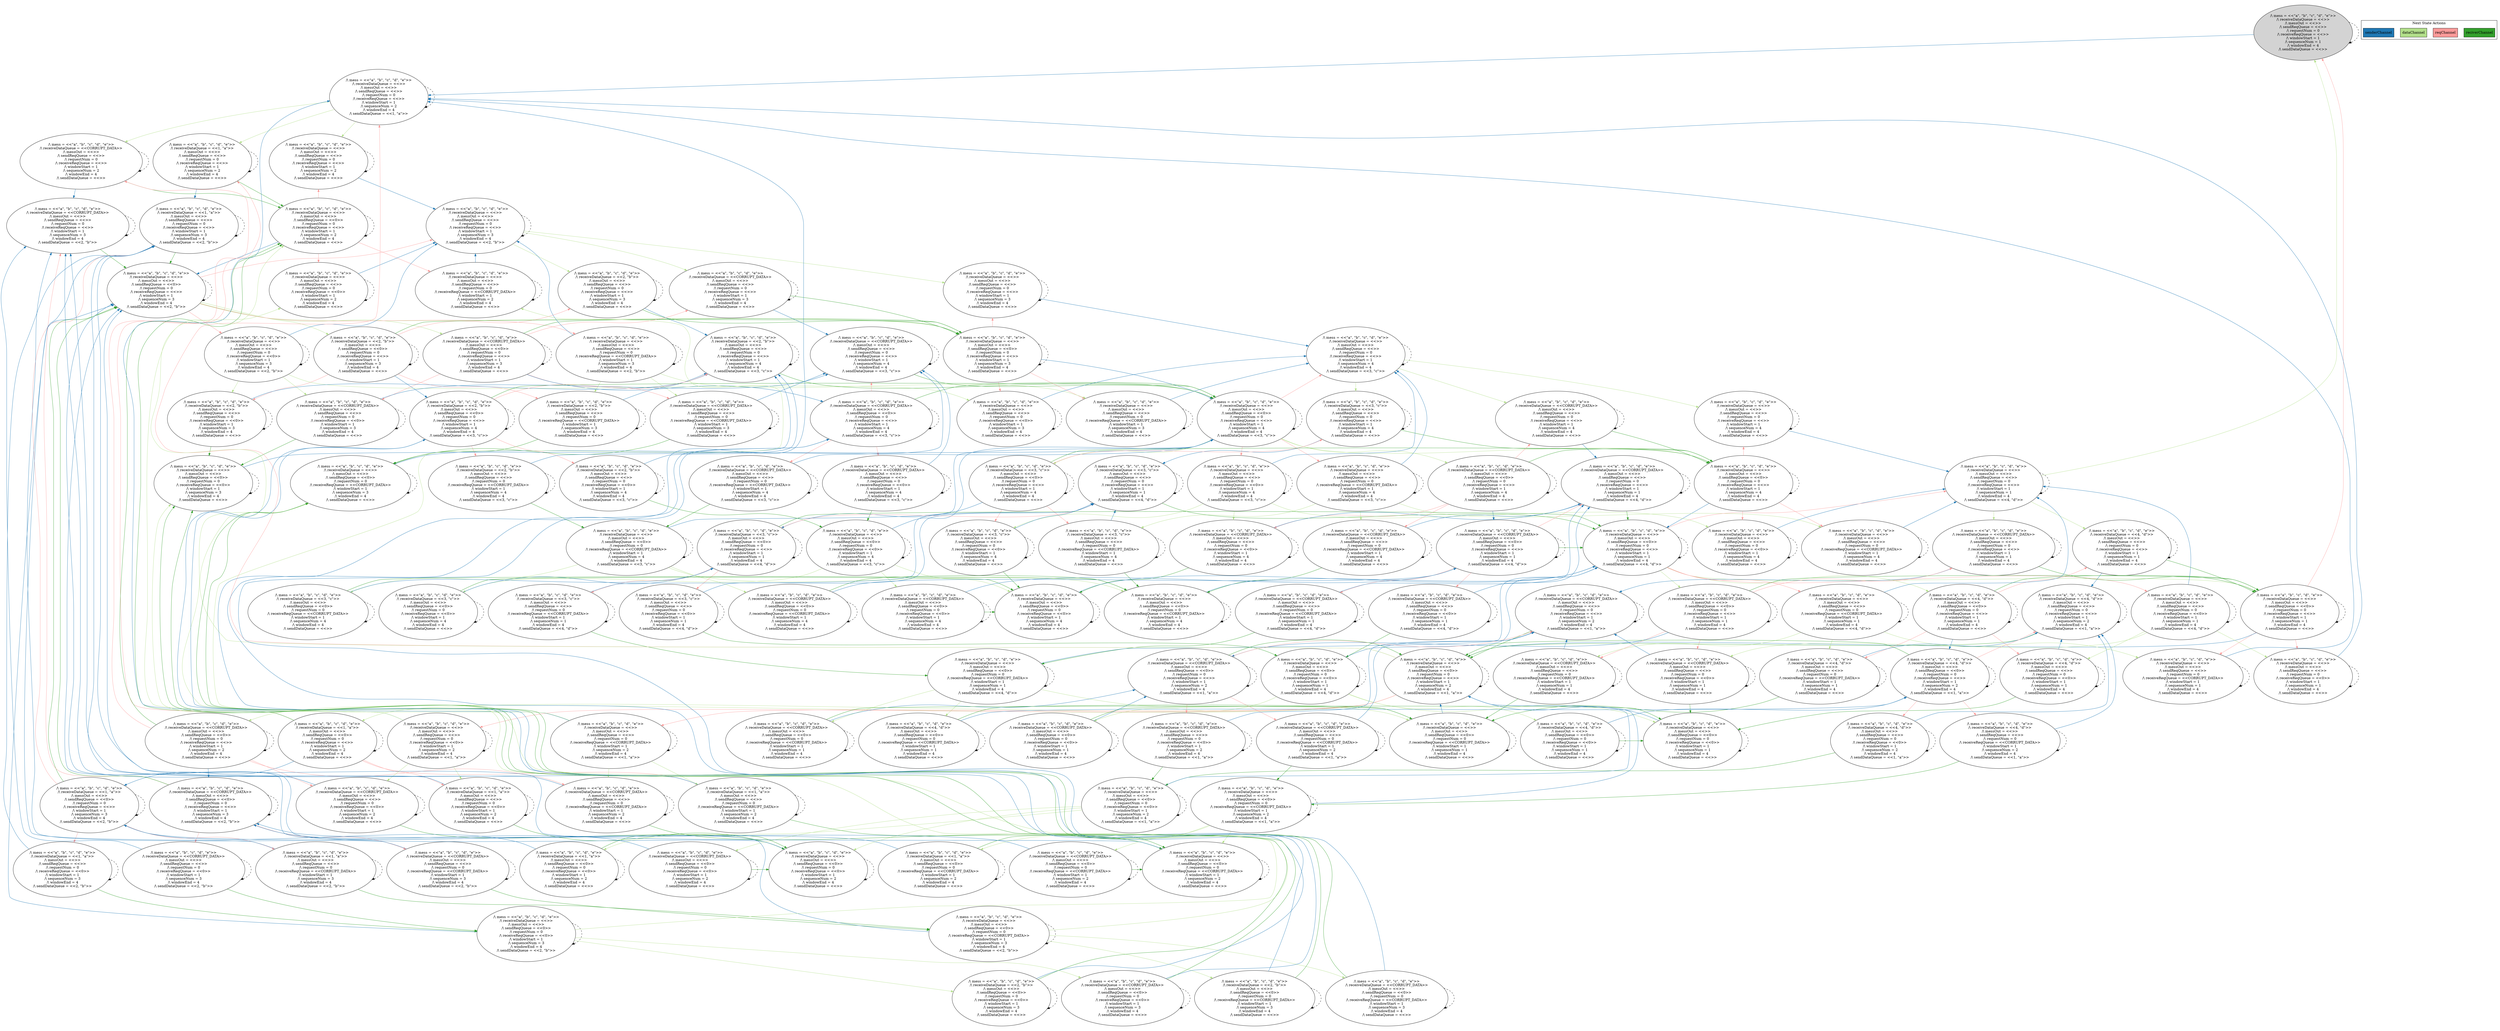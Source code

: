 strict digraph DiskGraph {
edge [colorscheme="paired12"]
nodesep=0.35;
subgraph cluster_graph {
color="white";
2142603239857355330 [label="/\\ mess = <<\"a\", \"b\", \"c\", \"d\", \"e\">>\n/\\ receiveDataQueue = <<>>\n/\\ messOut = <<>>\n/\\ sendReqQueue = <<>>\n/\\ requestNum = 0\n/\\ receiveReqQueue = <<>>\n/\\ windowStart = 1\n/\\ sequenceNum = 1\n/\\ windowEnd = 4\n/\\ sendDataQueue = <<>>",style = filled]
2142603239857355330 -> 8639894169058440023 [label="",color="2",fontcolor="2"];
8639894169058440023 [label="/\\ mess = <<\"a\", \"b\", \"c\", \"d\", \"e\">>\n/\\ receiveDataQueue = <<>>\n/\\ messOut = <<>>\n/\\ sendReqQueue = <<>>\n/\\ requestNum = 0\n/\\ receiveReqQueue = <<>>\n/\\ windowStart = 1\n/\\ sequenceNum = 2\n/\\ windowEnd = 4\n/\\ sendDataQueue = <<1, \"a\">>"];
2142603239857355330 -> 2142603239857355330 [style="dashed"];
8639894169058440023 -> 4106821727062571551 [label="",color="3",fontcolor="3"];
4106821727062571551 [label="/\\ mess = <<\"a\", \"b\", \"c\", \"d\", \"e\">>\n/\\ receiveDataQueue = <<1, \"a\">>\n/\\ messOut = <<>>\n/\\ sendReqQueue = <<>>\n/\\ requestNum = 0\n/\\ receiveReqQueue = <<>>\n/\\ windowStart = 1\n/\\ sequenceNum = 2\n/\\ windowEnd = 4\n/\\ sendDataQueue = <<>>"];
8639894169058440023 -> -2069757134424439027 [label="",color="3",fontcolor="3"];
-2069757134424439027 [label="/\\ mess = <<\"a\", \"b\", \"c\", \"d\", \"e\">>\n/\\ receiveDataQueue = <<CORRUPT_DATA>>\n/\\ messOut = <<>>\n/\\ sendReqQueue = <<>>\n/\\ requestNum = 0\n/\\ receiveReqQueue = <<>>\n/\\ windowStart = 1\n/\\ sequenceNum = 2\n/\\ windowEnd = 4\n/\\ sendDataQueue = <<>>"];
8639894169058440023 -> 5647165993810619304 [label="",color="3",fontcolor="3"];
5647165993810619304 [label="/\\ mess = <<\"a\", \"b\", \"c\", \"d\", \"e\">>\n/\\ receiveDataQueue = <<>>\n/\\ messOut = <<>>\n/\\ sendReqQueue = <<>>\n/\\ requestNum = 0\n/\\ receiveReqQueue = <<>>\n/\\ windowStart = 1\n/\\ sequenceNum = 2\n/\\ windowEnd = 4\n/\\ sendDataQueue = <<>>"];
8639894169058440023 -> 8639894169058440023 [style="dashed"];
4106821727062571551 -> 495386830101102238 [label="",color="2",fontcolor="2"];
495386830101102238 [label="/\\ mess = <<\"a\", \"b\", \"c\", \"d\", \"e\">>\n/\\ receiveDataQueue = <<1, \"a\">>\n/\\ messOut = <<>>\n/\\ sendReqQueue = <<>>\n/\\ requestNum = 0\n/\\ receiveReqQueue = <<>>\n/\\ windowStart = 1\n/\\ sequenceNum = 3\n/\\ windowEnd = 4\n/\\ sendDataQueue = <<2, \"b\">>"];
4106821727062571551 -> 4486801905949102024 [label="",color="4",fontcolor="4"];
4486801905949102024 [label="/\\ mess = <<\"a\", \"b\", \"c\", \"d\", \"e\">>\n/\\ receiveDataQueue = <<>>\n/\\ messOut = <<>>\n/\\ sendReqQueue = <<0>>\n/\\ requestNum = 0\n/\\ receiveReqQueue = <<>>\n/\\ windowStart = 1\n/\\ sequenceNum = 2\n/\\ windowEnd = 4\n/\\ sendDataQueue = <<>>"];
4106821727062571551 -> 4106821727062571551 [style="dashed"];
-2069757134424439027 -> 717903480405204006 [label="",color="2",fontcolor="2"];
717903480405204006 [label="/\\ mess = <<\"a\", \"b\", \"c\", \"d\", \"e\">>\n/\\ receiveDataQueue = <<CORRUPT_DATA>>\n/\\ messOut = <<>>\n/\\ sendReqQueue = <<>>\n/\\ requestNum = 0\n/\\ receiveReqQueue = <<>>\n/\\ windowStart = 1\n/\\ sequenceNum = 3\n/\\ windowEnd = 4\n/\\ sendDataQueue = <<2, \"b\">>"];
-2069757134424439027 -> 4486801905949102024 [label="",color="4",fontcolor="4"];
-2069757134424439027 -> -2069757134424439027 [style="dashed"];
5647165993810619304 -> -6036813780439306362 [label="",color="2",fontcolor="2"];
-6036813780439306362 [label="/\\ mess = <<\"a\", \"b\", \"c\", \"d\", \"e\">>\n/\\ receiveDataQueue = <<>>\n/\\ messOut = <<>>\n/\\ sendReqQueue = <<>>\n/\\ requestNum = 0\n/\\ receiveReqQueue = <<>>\n/\\ windowStart = 1\n/\\ sequenceNum = 3\n/\\ windowEnd = 4\n/\\ sendDataQueue = <<2, \"b\">>"];
5647165993810619304 -> 5647165993810619304 [style="dashed"];
495386830101102238 -> -3626259354922055359 [label="",color="4",fontcolor="4"];
-3626259354922055359 [label="/\\ mess = <<\"a\", \"b\", \"c\", \"d\", \"e\">>\n/\\ receiveDataQueue = <<>>\n/\\ messOut = <<>>\n/\\ sendReqQueue = <<0>>\n/\\ requestNum = 0\n/\\ receiveReqQueue = <<>>\n/\\ windowStart = 1\n/\\ sequenceNum = 3\n/\\ windowEnd = 4\n/\\ sendDataQueue = <<2, \"b\">>"];
495386830101102238 -> 495386830101102238 [style="dashed"];
4486801905949102024 -> -987458773700437555 [label="",color="5",fontcolor="5"];
-987458773700437555 [label="/\\ mess = <<\"a\", \"b\", \"c\", \"d\", \"e\">>\n/\\ receiveDataQueue = <<>>\n/\\ messOut = <<>>\n/\\ sendReqQueue = <<>>\n/\\ requestNum = 0\n/\\ receiveReqQueue = <<0>>\n/\\ windowStart = 1\n/\\ sequenceNum = 2\n/\\ windowEnd = 4\n/\\ sendDataQueue = <<>>"];
4486801905949102024 -> -2674164422567954242 [label="",color="5",fontcolor="5"];
-2674164422567954242 [label="/\\ mess = <<\"a\", \"b\", \"c\", \"d\", \"e\">>\n/\\ receiveDataQueue = <<>>\n/\\ messOut = <<>>\n/\\ sendReqQueue = <<>>\n/\\ requestNum = 0\n/\\ receiveReqQueue = <<CORRUPT_DATA>>\n/\\ windowStart = 1\n/\\ sequenceNum = 2\n/\\ windowEnd = 4\n/\\ sendDataQueue = <<>>"];
4486801905949102024 -> 5647165993810619304 [label="",color="5",fontcolor="5"];
4486801905949102024 -> -3626259354922055359 [label="",color="2",fontcolor="2"];
4486801905949102024 -> 4486801905949102024 [style="dashed"];
717903480405204006 -> -3626259354922055359 [label="",color="4",fontcolor="4"];
717903480405204006 -> 717903480405204006 [style="dashed"];
-6036813780439306362 -> -4496342363280943804 [label="",color="3",fontcolor="3"];
-4496342363280943804 [label="/\\ mess = <<\"a\", \"b\", \"c\", \"d\", \"e\">>\n/\\ receiveDataQueue = <<2, \"b\">>\n/\\ messOut = <<>>\n/\\ sendReqQueue = <<>>\n/\\ requestNum = 0\n/\\ receiveReqQueue = <<>>\n/\\ windowStart = 1\n/\\ sequenceNum = 3\n/\\ windowEnd = 4\n/\\ sendDataQueue = <<>>"];
-6036813780439306362 -> 3746971439876070192 [label="",color="3",fontcolor="3"];
3746971439876070192 [label="/\\ mess = <<\"a\", \"b\", \"c\", \"d\", \"e\">>\n/\\ receiveDataQueue = <<CORRUPT_DATA>>\n/\\ messOut = <<>>\n/\\ sendReqQueue = <<>>\n/\\ requestNum = 0\n/\\ receiveReqQueue = <<>>\n/\\ windowStart = 1\n/\\ sequenceNum = 3\n/\\ windowEnd = 4\n/\\ sendDataQueue = <<>>"];
-6036813780439306362 -> -6996456391289686123 [label="",color="3",fontcolor="3"];
-6996456391289686123 [label="/\\ mess = <<\"a\", \"b\", \"c\", \"d\", \"e\">>\n/\\ receiveDataQueue = <<>>\n/\\ messOut = <<>>\n/\\ sendReqQueue = <<>>\n/\\ requestNum = 0\n/\\ receiveReqQueue = <<>>\n/\\ windowStart = 1\n/\\ sequenceNum = 3\n/\\ windowEnd = 4\n/\\ sendDataQueue = <<>>"];
-6036813780439306362 -> -6036813780439306362 [style="dashed"];
-3626259354922055359 -> -4997865240999518200 [label="",color="3",fontcolor="3"];
-4997865240999518200 [label="/\\ mess = <<\"a\", \"b\", \"c\", \"d\", \"e\">>\n/\\ receiveDataQueue = <<2, \"b\">>\n/\\ messOut = <<>>\n/\\ sendReqQueue = <<0>>\n/\\ requestNum = 0\n/\\ receiveReqQueue = <<>>\n/\\ windowStart = 1\n/\\ sequenceNum = 3\n/\\ windowEnd = 4\n/\\ sendDataQueue = <<>>"];
-3626259354922055359 -> 3092894708315066982 [label="",color="3",fontcolor="3"];
3092894708315066982 [label="/\\ mess = <<\"a\", \"b\", \"c\", \"d\", \"e\">>\n/\\ receiveDataQueue = <<CORRUPT_DATA>>\n/\\ messOut = <<>>\n/\\ sendReqQueue = <<0>>\n/\\ requestNum = 0\n/\\ receiveReqQueue = <<>>\n/\\ windowStart = 1\n/\\ sequenceNum = 3\n/\\ windowEnd = 4\n/\\ sendDataQueue = <<>>"];
-3626259354922055359 -> -1225815854848830475 [label="",color="3",fontcolor="3"];
-1225815854848830475 [label="/\\ mess = <<\"a\", \"b\", \"c\", \"d\", \"e\">>\n/\\ receiveDataQueue = <<>>\n/\\ messOut = <<>>\n/\\ sendReqQueue = <<0>>\n/\\ requestNum = 0\n/\\ receiveReqQueue = <<>>\n/\\ windowStart = 1\n/\\ sequenceNum = 3\n/\\ windowEnd = 4\n/\\ sendDataQueue = <<>>"];
-3626259354922055359 -> 8373950458106740188 [label="",color="5",fontcolor="5"];
8373950458106740188 [label="/\\ mess = <<\"a\", \"b\", \"c\", \"d\", \"e\">>\n/\\ receiveDataQueue = <<>>\n/\\ messOut = <<>>\n/\\ sendReqQueue = <<>>\n/\\ requestNum = 0\n/\\ receiveReqQueue = <<0>>\n/\\ windowStart = 1\n/\\ sequenceNum = 3\n/\\ windowEnd = 4\n/\\ sendDataQueue = <<2, \"b\">>"];
-3626259354922055359 -> -6176896543790437683 [label="",color="5",fontcolor="5"];
-6176896543790437683 [label="/\\ mess = <<\"a\", \"b\", \"c\", \"d\", \"e\">>\n/\\ receiveDataQueue = <<>>\n/\\ messOut = <<>>\n/\\ sendReqQueue = <<>>\n/\\ requestNum = 0\n/\\ receiveReqQueue = <<CORRUPT_DATA>>\n/\\ windowStart = 1\n/\\ sequenceNum = 3\n/\\ windowEnd = 4\n/\\ sendDataQueue = <<2, \"b\">>"];
-987458773700437555 -> -6036813780439306362 [label="",color="2",fontcolor="2"];
-3626259354922055359 -> -6036813780439306362 [label="",color="5",fontcolor="5"];
-987458773700437555 -> -6036813780439306362 [label="",color="2",fontcolor="2"];
-3626259354922055359 -> -3626259354922055359 [style="dashed"];
-987458773700437555 -> -987458773700437555 [style="dashed"];
-2674164422567954242 -> -6036813780439306362 [label="",color="2",fontcolor="2"];
-2674164422567954242 -> -6036813780439306362 [label="",color="2",fontcolor="2"];
-2674164422567954242 -> -2674164422567954242 [style="dashed"];
3746971439876070192 -> 2662111073190968436 [label="",color="2",fontcolor="2"];
2662111073190968436 [label="/\\ mess = <<\"a\", \"b\", \"c\", \"d\", \"e\">>\n/\\ receiveDataQueue = <<CORRUPT_DATA>>\n/\\ messOut = <<>>\n/\\ sendReqQueue = <<>>\n/\\ requestNum = 0\n/\\ receiveReqQueue = <<>>\n/\\ windowStart = 1\n/\\ sequenceNum = 4\n/\\ windowEnd = 4\n/\\ sendDataQueue = <<3, \"c\">>"];
3746971439876070192 -> -1225815854848830475 [label="",color="4",fontcolor="4"];
3746971439876070192 -> 3746971439876070192 [style="dashed"];
-4496342363280943804 -> -1411918393713638380 [label="",color="2",fontcolor="2"];
-1411918393713638380 [label="/\\ mess = <<\"a\", \"b\", \"c\", \"d\", \"e\">>\n/\\ receiveDataQueue = <<2, \"b\">>\n/\\ messOut = <<>>\n/\\ sendReqQueue = <<>>\n/\\ requestNum = 0\n/\\ receiveReqQueue = <<>>\n/\\ windowStart = 1\n/\\ sequenceNum = 4\n/\\ windowEnd = 4\n/\\ sendDataQueue = <<3, \"c\">>"];
-4496342363280943804 -> -1225815854848830475 [label="",color="4",fontcolor="4"];
-4496342363280943804 -> -4496342363280943804 [style="dashed"];
-6996456391289686123 -> -9133340338968817708 [label="",color="2",fontcolor="2"];
-9133340338968817708 [label="/\\ mess = <<\"a\", \"b\", \"c\", \"d\", \"e\">>\n/\\ receiveDataQueue = <<>>\n/\\ messOut = <<>>\n/\\ sendReqQueue = <<>>\n/\\ requestNum = 0\n/\\ receiveReqQueue = <<>>\n/\\ windowStart = 1\n/\\ sequenceNum = 4\n/\\ windowEnd = 4\n/\\ sendDataQueue = <<3, \"c\">>"];
-6996456391289686123 -> -6996456391289686123 [style="dashed"];
-4997865240999518200 -> 8551071248038884877 [label="",color="5",fontcolor="5"];
8551071248038884877 [label="/\\ mess = <<\"a\", \"b\", \"c\", \"d\", \"e\">>\n/\\ receiveDataQueue = <<2, \"b\">>\n/\\ messOut = <<>>\n/\\ sendReqQueue = <<>>\n/\\ requestNum = 0\n/\\ receiveReqQueue = <<0>>\n/\\ windowStart = 1\n/\\ sequenceNum = 3\n/\\ windowEnd = 4\n/\\ sendDataQueue = <<>>"];
-4997865240999518200 -> 6774296906291910526 [label="",color="5",fontcolor="5"];
6774296906291910526 [label="/\\ mess = <<\"a\", \"b\", \"c\", \"d\", \"e\">>\n/\\ receiveDataQueue = <<2, \"b\">>\n/\\ messOut = <<>>\n/\\ sendReqQueue = <<>>\n/\\ requestNum = 0\n/\\ receiveReqQueue = <<CORRUPT_DATA>>\n/\\ windowStart = 1\n/\\ sequenceNum = 3\n/\\ windowEnd = 4\n/\\ sendDataQueue = <<>>"];
-4997865240999518200 -> -4496342363280943804 [label="",color="5",fontcolor="5"];
-4997865240999518200 -> 7742944753776478278 [label="",color="2",fontcolor="2"];
7742944753776478278 [label="/\\ mess = <<\"a\", \"b\", \"c\", \"d\", \"e\">>\n/\\ receiveDataQueue = <<2, \"b\">>\n/\\ messOut = <<>>\n/\\ sendReqQueue = <<0>>\n/\\ requestNum = 0\n/\\ receiveReqQueue = <<>>\n/\\ windowStart = 1\n/\\ sequenceNum = 4\n/\\ windowEnd = 4\n/\\ sendDataQueue = <<3, \"c\">>"];
-4997865240999518200 -> -1225815854848830475 [label="",color="4",fontcolor="4"];
-4997865240999518200 -> -4997865240999518200 [style="dashed"];
3092894708315066982 -> -1809410570872142749 [label="",color="5",fontcolor="5"];
-1809410570872142749 [label="/\\ mess = <<\"a\", \"b\", \"c\", \"d\", \"e\">>\n/\\ receiveDataQueue = <<CORRUPT_DATA>>\n/\\ messOut = <<>>\n/\\ sendReqQueue = <<>>\n/\\ requestNum = 0\n/\\ receiveReqQueue = <<0>>\n/\\ windowStart = 1\n/\\ sequenceNum = 3\n/\\ windowEnd = 4\n/\\ sendDataQueue = <<>>"];
3092894708315066982 -> -3581755376544832240 [label="",color="5",fontcolor="5"];
-3581755376544832240 [label="/\\ mess = <<\"a\", \"b\", \"c\", \"d\", \"e\">>\n/\\ receiveDataQueue = <<CORRUPT_DATA>>\n/\\ messOut = <<>>\n/\\ sendReqQueue = <<>>\n/\\ requestNum = 0\n/\\ receiveReqQueue = <<CORRUPT_DATA>>\n/\\ windowStart = 1\n/\\ sequenceNum = 3\n/\\ windowEnd = 4\n/\\ sendDataQueue = <<>>"];
3092894708315066982 -> 3746971439876070192 [label="",color="5",fontcolor="5"];
3092894708315066982 -> 6139892035893528180 [label="",color="2",fontcolor="2"];
6139892035893528180 [label="/\\ mess = <<\"a\", \"b\", \"c\", \"d\", \"e\">>\n/\\ receiveDataQueue = <<CORRUPT_DATA>>\n/\\ messOut = <<>>\n/\\ sendReqQueue = <<0>>\n/\\ requestNum = 0\n/\\ receiveReqQueue = <<>>\n/\\ windowStart = 1\n/\\ sequenceNum = 4\n/\\ windowEnd = 4\n/\\ sendDataQueue = <<3, \"c\">>"];
3092894708315066982 -> -1225815854848830475 [label="",color="4",fontcolor="4"];
3092894708315066982 -> 3092894708315066982 [style="dashed"];
-1225815854848830475 -> 2518219229571565040 [label="",color="5",fontcolor="5"];
2518219229571565040 [label="/\\ mess = <<\"a\", \"b\", \"c\", \"d\", \"e\">>\n/\\ receiveDataQueue = <<>>\n/\\ messOut = <<>>\n/\\ sendReqQueue = <<>>\n/\\ requestNum = 0\n/\\ receiveReqQueue = <<0>>\n/\\ windowStart = 1\n/\\ sequenceNum = 3\n/\\ windowEnd = 4\n/\\ sendDataQueue = <<>>"];
-1225815854848830475 -> 745945893299856515 [label="",color="5",fontcolor="5"];
745945893299856515 [label="/\\ mess = <<\"a\", \"b\", \"c\", \"d\", \"e\">>\n/\\ receiveDataQueue = <<>>\n/\\ messOut = <<>>\n/\\ sendReqQueue = <<>>\n/\\ requestNum = 0\n/\\ receiveReqQueue = <<CORRUPT_DATA>>\n/\\ windowStart = 1\n/\\ sequenceNum = 3\n/\\ windowEnd = 4\n/\\ sendDataQueue = <<>>"];
-1225815854848830475 -> -6996456391289686123 [label="",color="5",fontcolor="5"];
-1225815854848830475 -> -2257492158844966637 [label="",color="2",fontcolor="2"];
-2257492158844966637 [label="/\\ mess = <<\"a\", \"b\", \"c\", \"d\", \"e\">>\n/\\ receiveDataQueue = <<>>\n/\\ messOut = <<>>\n/\\ sendReqQueue = <<0>>\n/\\ requestNum = 0\n/\\ receiveReqQueue = <<>>\n/\\ windowStart = 1\n/\\ sequenceNum = 4\n/\\ windowEnd = 4\n/\\ sendDataQueue = <<3, \"c\">>"];
-1225815854848830475 -> -1225815854848830475 [style="dashed"];
8373950458106740188 -> 8551071248038884877 [label="",color="3",fontcolor="3"];
8373950458106740188 -> -1809410570872142749 [label="",color="3",fontcolor="3"];
8373950458106740188 -> 2518219229571565040 [label="",color="3",fontcolor="3"];
8373950458106740188 -> -6036813780439306362 [label="",color="2",fontcolor="2"];
8373950458106740188 -> 8373950458106740188 [style="dashed"];
2662111073190968436 -> -2257492158844966637 [label="",color="4",fontcolor="4"];
2662111073190968436 -> 2662111073190968436 [style="dashed"];
-1411918393713638380 -> -2257492158844966637 [label="",color="4",fontcolor="4"];
-1411918393713638380 -> -1411918393713638380 [style="dashed"];
-9133340338968817708 -> -5886002398719657073 [label="",color="3",fontcolor="3"];
-5886002398719657073 [label="/\\ mess = <<\"a\", \"b\", \"c\", \"d\", \"e\">>\n/\\ receiveDataQueue = <<3, \"c\">>\n/\\ messOut = <<>>\n/\\ sendReqQueue = <<>>\n/\\ requestNum = 0\n/\\ receiveReqQueue = <<>>\n/\\ windowStart = 1\n/\\ sequenceNum = 4\n/\\ windowEnd = 4\n/\\ sendDataQueue = <<>>"];
-9133340338968817708 -> 4936830670554735833 [label="",color="3",fontcolor="3"];
4936830670554735833 [label="/\\ mess = <<\"a\", \"b\", \"c\", \"d\", \"e\">>\n/\\ receiveDataQueue = <<CORRUPT_DATA>>\n/\\ messOut = <<>>\n/\\ sendReqQueue = <<>>\n/\\ requestNum = 0\n/\\ receiveReqQueue = <<>>\n/\\ windowStart = 1\n/\\ sequenceNum = 4\n/\\ windowEnd = 4\n/\\ sendDataQueue = <<>>"];
-9133340338968817708 -> -1613599277389887364 [label="",color="3",fontcolor="3"];
-1613599277389887364 [label="/\\ mess = <<\"a\", \"b\", \"c\", \"d\", \"e\">>\n/\\ receiveDataQueue = <<>>\n/\\ messOut = <<>>\n/\\ sendReqQueue = <<>>\n/\\ requestNum = 0\n/\\ receiveReqQueue = <<>>\n/\\ windowStart = 1\n/\\ sequenceNum = 4\n/\\ windowEnd = 4\n/\\ sendDataQueue = <<>>"];
-9133340338968817708 -> -9133340338968817708 [style="dashed"];
8551071248038884877 -> -1411918393713638380 [label="",color="2",fontcolor="2"];
8551071248038884877 -> -1411918393713638380 [label="",color="2",fontcolor="2"];
8551071248038884877 -> 8320778965436687411 [label="",color="4",fontcolor="4"];
8320778965436687411 [label="/\\ mess = <<\"a\", \"b\", \"c\", \"d\", \"e\">>\n/\\ receiveDataQueue = <<>>\n/\\ messOut = <<>>\n/\\ sendReqQueue = <<0>>\n/\\ requestNum = 0\n/\\ receiveReqQueue = <<0>>\n/\\ windowStart = 1\n/\\ sequenceNum = 3\n/\\ windowEnd = 4\n/\\ sendDataQueue = <<>>"];
8551071248038884877 -> 8551071248038884877 [style="dashed"];
6774296906291910526 -> -1411918393713638380 [label="",color="2",fontcolor="2"];
6774296906291910526 -> -1411918393713638380 [label="",color="2",fontcolor="2"];
6774296906291910526 -> 6616344997300143424 [label="",color="4",fontcolor="4"];
6616344997300143424 [label="/\\ mess = <<\"a\", \"b\", \"c\", \"d\", \"e\">>\n/\\ receiveDataQueue = <<>>\n/\\ messOut = <<>>\n/\\ sendReqQueue = <<0>>\n/\\ requestNum = 0\n/\\ receiveReqQueue = <<CORRUPT_DATA>>\n/\\ windowStart = 1\n/\\ sequenceNum = 3\n/\\ windowEnd = 4\n/\\ sendDataQueue = <<>>"];
6774296906291910526 -> 6774296906291910526 [style="dashed"];
7742944753776478278 -> -3247454882171011877 [label="",color="5",fontcolor="5"];
-3247454882171011877 [label="/\\ mess = <<\"a\", \"b\", \"c\", \"d\", \"e\">>\n/\\ receiveDataQueue = <<2, \"b\">>\n/\\ messOut = <<>>\n/\\ sendReqQueue = <<>>\n/\\ requestNum = 0\n/\\ receiveReqQueue = <<0>>\n/\\ windowStart = 1\n/\\ sequenceNum = 4\n/\\ windowEnd = 4\n/\\ sendDataQueue = <<3, \"c\">>"];
7742944753776478278 -> 909663625637342154 [label="",color="5",fontcolor="5"];
909663625637342154 [label="/\\ mess = <<\"a\", \"b\", \"c\", \"d\", \"e\">>\n/\\ receiveDataQueue = <<2, \"b\">>\n/\\ messOut = <<>>\n/\\ sendReqQueue = <<>>\n/\\ requestNum = 0\n/\\ receiveReqQueue = <<CORRUPT_DATA>>\n/\\ windowStart = 1\n/\\ sequenceNum = 4\n/\\ windowEnd = 4\n/\\ sendDataQueue = <<3, \"c\">>"];
7742944753776478278 -> -1411918393713638380 [label="",color="5",fontcolor="5"];
7742944753776478278 -> -2257492158844966637 [label="",color="4",fontcolor="4"];
7742944753776478278 -> 7742944753776478278 [style="dashed"];
-1809410570872142749 -> 2662111073190968436 [label="",color="2",fontcolor="2"];
-1809410570872142749 -> 2662111073190968436 [label="",color="2",fontcolor="2"];
-1809410570872142749 -> 8320778965436687411 [label="",color="4",fontcolor="4"];
-1809410570872142749 -> -1809410570872142749 [style="dashed"];
-3581755376544832240 -> 2662111073190968436 [label="",color="2",fontcolor="2"];
-3581755376544832240 -> 2662111073190968436 [label="",color="2",fontcolor="2"];
-3581755376544832240 -> 6616344997300143424 [label="",color="4",fontcolor="4"];
-3581755376544832240 -> -3581755376544832240 [style="dashed"];
6139892035893528180 -> -1391743668193594647 [label="",color="5",fontcolor="5"];
-1391743668193594647 [label="/\\ mess = <<\"a\", \"b\", \"c\", \"d\", \"e\">>\n/\\ receiveDataQueue = <<CORRUPT_DATA>>\n/\\ messOut = <<>>\n/\\ sendReqQueue = <<>>\n/\\ requestNum = 0\n/\\ receiveReqQueue = <<0>>\n/\\ windowStart = 1\n/\\ sequenceNum = 4\n/\\ windowEnd = 4\n/\\ sendDataQueue = <<3, \"c\">>"];
6139892035893528180 -> 3665637914714859000 [label="",color="5",fontcolor="5"];
3665637914714859000 [label="/\\ mess = <<\"a\", \"b\", \"c\", \"d\", \"e\">>\n/\\ receiveDataQueue = <<CORRUPT_DATA>>\n/\\ messOut = <<>>\n/\\ sendReqQueue = <<>>\n/\\ requestNum = 0\n/\\ receiveReqQueue = <<CORRUPT_DATA>>\n/\\ windowStart = 1\n/\\ sequenceNum = 4\n/\\ windowEnd = 4\n/\\ sendDataQueue = <<3, \"c\">>"];
-6176896543790437683 -> 6774296906291910526 [label="",color="3",fontcolor="3"];
-6176896543790437683 -> -3581755376544832240 [label="",color="3",fontcolor="3"];
-6176896543790437683 -> 745945893299856515 [label="",color="3",fontcolor="3"];
-6176896543790437683 -> -6036813780439306362 [label="",color="2",fontcolor="2"];
-6176896543790437683 -> -6176896543790437683 [style="dashed"];
2518219229571565040 -> -9133340338968817708 [label="",color="2",fontcolor="2"];
2518219229571565040 -> -9133340338968817708 [label="",color="2",fontcolor="2"];
2518219229571565040 -> 2518219229571565040 [style="dashed"];
745945893299856515 -> -9133340338968817708 [label="",color="2",fontcolor="2"];
745945893299856515 -> -9133340338968817708 [label="",color="2",fontcolor="2"];
745945893299856515 -> 745945893299856515 [style="dashed"];
-2257492158844966637 -> 2376989946596326505 [label="",color="3",fontcolor="3"];
2376989946596326505 [label="/\\ mess = <<\"a\", \"b\", \"c\", \"d\", \"e\">>\n/\\ receiveDataQueue = <<3, \"c\">>\n/\\ messOut = <<>>\n/\\ sendReqQueue = <<0>>\n/\\ requestNum = 0\n/\\ receiveReqQueue = <<>>\n/\\ windowStart = 1\n/\\ sequenceNum = 4\n/\\ windowEnd = 4\n/\\ sendDataQueue = <<>>"];
-2257492158844966637 -> 6742140031093042575 [label="",color="3",fontcolor="3"];
6742140031093042575 [label="/\\ mess = <<\"a\", \"b\", \"c\", \"d\", \"e\">>\n/\\ receiveDataQueue = <<CORRUPT_DATA>>\n/\\ messOut = <<>>\n/\\ sendReqQueue = <<0>>\n/\\ requestNum = 0\n/\\ receiveReqQueue = <<>>\n/\\ windowStart = 1\n/\\ sequenceNum = 4\n/\\ windowEnd = 4\n/\\ sendDataQueue = <<>>"];
-2257492158844966637 -> -7385400898244940772 [label="",color="3",fontcolor="3"];
-7385400898244940772 [label="/\\ mess = <<\"a\", \"b\", \"c\", \"d\", \"e\">>\n/\\ receiveDataQueue = <<>>\n/\\ messOut = <<>>\n/\\ sendReqQueue = <<0>>\n/\\ requestNum = 0\n/\\ receiveReqQueue = <<>>\n/\\ windowStart = 1\n/\\ sequenceNum = 4\n/\\ windowEnd = 4\n/\\ sendDataQueue = <<>>"];
-2257492158844966637 -> 6426928111259229582 [label="",color="5",fontcolor="5"];
6426928111259229582 [label="/\\ mess = <<\"a\", \"b\", \"c\", \"d\", \"e\">>\n/\\ receiveDataQueue = <<>>\n/\\ messOut = <<>>\n/\\ sendReqQueue = <<>>\n/\\ requestNum = 0\n/\\ receiveReqQueue = <<0>>\n/\\ windowStart = 1\n/\\ sequenceNum = 4\n/\\ windowEnd = 4\n/\\ sendDataQueue = <<3, \"c\">>"];
-2257492158844966637 -> -8700822735586620769 [label="",color="5",fontcolor="5"];
-8700822735586620769 [label="/\\ mess = <<\"a\", \"b\", \"c\", \"d\", \"e\">>\n/\\ receiveDataQueue = <<>>\n/\\ messOut = <<>>\n/\\ sendReqQueue = <<>>\n/\\ requestNum = 0\n/\\ receiveReqQueue = <<CORRUPT_DATA>>\n/\\ windowStart = 1\n/\\ sequenceNum = 4\n/\\ windowEnd = 4\n/\\ sendDataQueue = <<3, \"c\">>"];
-2257492158844966637 -> -9133340338968817708 [label="",color="5",fontcolor="5"];
-2257492158844966637 -> -2257492158844966637 [style="dashed"];
-5886002398719657073 -> -611296144385854822 [label="",color="2",fontcolor="2"];
-611296144385854822 [label="/\\ mess = <<\"a\", \"b\", \"c\", \"d\", \"e\">>\n/\\ receiveDataQueue = <<3, \"c\">>\n/\\ messOut = <<>>\n/\\ sendReqQueue = <<>>\n/\\ requestNum = 0\n/\\ receiveReqQueue = <<>>\n/\\ windowStart = 1\n/\\ sequenceNum = 1\n/\\ windowEnd = 4\n/\\ sendDataQueue = <<4, \"d\">>"];
-5886002398719657073 -> -7385400898244940772 [label="",color="4",fontcolor="4"];
-5886002398719657073 -> -5886002398719657073 [style="dashed"];
4936830670554735833 -> -7178658133239214039 [label="",color="2",fontcolor="2"];
-7178658133239214039 [label="/\\ mess = <<\"a\", \"b\", \"c\", \"d\", \"e\">>\n/\\ receiveDataQueue = <<CORRUPT_DATA>>\n/\\ messOut = <<>>\n/\\ sendReqQueue = <<>>\n/\\ requestNum = 0\n/\\ receiveReqQueue = <<>>\n/\\ windowStart = 1\n/\\ sequenceNum = 1\n/\\ windowEnd = 4\n/\\ sendDataQueue = <<4, \"d\">>"];
4936830670554735833 -> -7385400898244940772 [label="",color="4",fontcolor="4"];
4936830670554735833 -> 4936830670554735833 [style="dashed"];
-1613599277389887364 -> 4156299942310454153 [label="",color="2",fontcolor="2"];
4156299942310454153 [label="/\\ mess = <<\"a\", \"b\", \"c\", \"d\", \"e\">>\n/\\ receiveDataQueue = <<>>\n/\\ messOut = <<>>\n/\\ sendReqQueue = <<>>\n/\\ requestNum = 0\n/\\ receiveReqQueue = <<>>\n/\\ windowStart = 1\n/\\ sequenceNum = 1\n/\\ windowEnd = 4\n/\\ sendDataQueue = <<4, \"d\">>"];
-1613599277389887364 -> -1613599277389887364 [style="dashed"];
8320778965436687411 -> -2257492158844966637 [label="",color="2",fontcolor="2"];
8320778965436687411 -> -2257492158844966637 [label="",color="2",fontcolor="2"];
8320778965436687411 -> 8320778965436687411 [style="dashed"];
6616344997300143424 -> -2257492158844966637 [label="",color="2",fontcolor="2"];
6616344997300143424 -> -2257492158844966637 [label="",color="2",fontcolor="2"];
6616344997300143424 -> 6616344997300143424 [style="dashed"];
-3247454882171011877 -> -1411918393713638380 [label="",color="2",fontcolor="2"];
-3247454882171011877 -> -4686079262580930039 [label="",color="4",fontcolor="4"];
-4686079262580930039 [label="/\\ mess = <<\"a\", \"b\", \"c\", \"d\", \"e\">>\n/\\ receiveDataQueue = <<>>\n/\\ messOut = <<>>\n/\\ sendReqQueue = <<0>>\n/\\ requestNum = 0\n/\\ receiveReqQueue = <<0>>\n/\\ windowStart = 1\n/\\ sequenceNum = 4\n/\\ windowEnd = 4\n/\\ sendDataQueue = <<3, \"c\">>"];
-3247454882171011877 -> -3247454882171011877 [style="dashed"];
909663625637342154 -> -1411918393713638380 [label="",color="2",fontcolor="2"];
909663625637342154 -> 6955472623885720856 [label="",color="4",fontcolor="4"];
6955472623885720856 [label="/\\ mess = <<\"a\", \"b\", \"c\", \"d\", \"e\">>\n/\\ receiveDataQueue = <<>>\n/\\ messOut = <<>>\n/\\ sendReqQueue = <<0>>\n/\\ requestNum = 0\n/\\ receiveReqQueue = <<CORRUPT_DATA>>\n/\\ windowStart = 1\n/\\ sequenceNum = 4\n/\\ windowEnd = 4\n/\\ sendDataQueue = <<3, \"c\">>"];
909663625637342154 -> 909663625637342154 [style="dashed"];
-1391743668193594647 -> 2662111073190968436 [label="",color="2",fontcolor="2"];
-1391743668193594647 -> -4686079262580930039 [label="",color="4",fontcolor="4"];
-1391743668193594647 -> -1391743668193594647 [style="dashed"];
2376989946596326505 -> -1372676260738225556 [label="",color="5",fontcolor="5"];
-1372676260738225556 [label="/\\ mess = <<\"a\", \"b\", \"c\", \"d\", \"e\">>\n/\\ receiveDataQueue = <<3, \"c\">>\n/\\ messOut = <<>>\n/\\ sendReqQueue = <<>>\n/\\ requestNum = 0\n/\\ receiveReqQueue = <<0>>\n/\\ windowStart = 1\n/\\ sequenceNum = 4\n/\\ windowEnd = 4\n/\\ sendDataQueue = <<>>"];
2376989946596326505 -> -4297589713676448993 [label="",color="5",fontcolor="5"];
-4297589713676448993 [label="/\\ mess = <<\"a\", \"b\", \"c\", \"d\", \"e\">>\n/\\ receiveDataQueue = <<3, \"c\">>\n/\\ messOut = <<>>\n/\\ sendReqQueue = <<>>\n/\\ requestNum = 0\n/\\ receiveReqQueue = <<CORRUPT_DATA>>\n/\\ windowStart = 1\n/\\ sequenceNum = 4\n/\\ windowEnd = 4\n/\\ sendDataQueue = <<>>"];
2376989946596326505 -> -5886002398719657073 [label="",color="5",fontcolor="5"];
2376989946596326505 -> 8350328430519416192 [label="",color="2",fontcolor="2"];
8350328430519416192 [label="/\\ mess = <<\"a\", \"b\", \"c\", \"d\", \"e\">>\n/\\ receiveDataQueue = <<3, \"c\">>\n/\\ messOut = <<>>\n/\\ sendReqQueue = <<0>>\n/\\ requestNum = 0\n/\\ receiveReqQueue = <<>>\n/\\ windowStart = 1\n/\\ sequenceNum = 1\n/\\ windowEnd = 4\n/\\ sendDataQueue = <<4, \"d\">>"];
2376989946596326505 -> -7385400898244940772 [label="",color="4",fontcolor="4"];
2376989946596326505 -> 2376989946596326505 [style="dashed"];
6742140031093042575 -> -7953531392272909430 [label="",color="5",fontcolor="5"];
-7953531392272909430 [label="/\\ mess = <<\"a\", \"b\", \"c\", \"d\", \"e\">>\n/\\ receiveDataQueue = <<CORRUPT_DATA>>\n/\\ messOut = <<>>\n/\\ sendReqQueue = <<>>\n/\\ requestNum = 0\n/\\ receiveReqQueue = <<0>>\n/\\ windowStart = 1\n/\\ sequenceNum = 4\n/\\ windowEnd = 4\n/\\ sendDataQueue = <<>>"];
6742140031093042575 -> -5100393042628519175 [label="",color="5",fontcolor="5"];
-5100393042628519175 [label="/\\ mess = <<\"a\", \"b\", \"c\", \"d\", \"e\">>\n/\\ receiveDataQueue = <<CORRUPT_DATA>>\n/\\ messOut = <<>>\n/\\ sendReqQueue = <<>>\n/\\ requestNum = 0\n/\\ receiveReqQueue = <<CORRUPT_DATA>>\n/\\ windowStart = 1\n/\\ sequenceNum = 4\n/\\ windowEnd = 4\n/\\ sendDataQueue = <<>>"];
6742140031093042575 -> 4936830670554735833 [label="",color="5",fontcolor="5"];
6742140031093042575 -> -1322729142809023959 [label="",color="2",fontcolor="2"];
-1322729142809023959 [label="/\\ mess = <<\"a\", \"b\", \"c\", \"d\", \"e\">>\n/\\ receiveDataQueue = <<CORRUPT_DATA>>\n/\\ messOut = <<>>\n/\\ sendReqQueue = <<0>>\n/\\ requestNum = 0\n/\\ receiveReqQueue = <<>>\n/\\ windowStart = 1\n/\\ sequenceNum = 1\n/\\ windowEnd = 4\n/\\ sendDataQueue = <<4, \"d\">>"];
6742140031093042575 -> -7385400898244940772 [label="",color="4",fontcolor="4"];
6742140031093042575 -> 6742140031093042575 [style="dashed"];
-7385400898244940772 -> 6164949562295859737 [label="",color="5",fontcolor="5"];
6164949562295859737 [label="/\\ mess = <<\"a\", \"b\", \"c\", \"d\", \"e\">>\n/\\ receiveDataQueue = <<>>\n/\\ messOut = <<>>\n/\\ sendReqQueue = <<>>\n/\\ requestNum = 0\n/\\ receiveReqQueue = <<0>>\n/\\ windowStart = 1\n/\\ sequenceNum = 4\n/\\ windowEnd = 4\n/\\ sendDataQueue = <<>>"];
-7385400898244940772 -> 9018157180028672874 [label="",color="5",fontcolor="5"];
9018157180028672874 [label="/\\ mess = <<\"a\", \"b\", \"c\", \"d\", \"e\">>\n/\\ receiveDataQueue = <<>>\n/\\ messOut = <<>>\n/\\ sendReqQueue = <<>>\n/\\ requestNum = 0\n/\\ receiveReqQueue = <<CORRUPT_DATA>>\n/\\ windowStart = 1\n/\\ sequenceNum = 4\n/\\ windowEnd = 4\n/\\ sendDataQueue = <<>>"];
-7385400898244940772 -> -1613599277389887364 [label="",color="5",fontcolor="5"];
-7385400898244940772 -> 6357456820397688142 [label="",color="2",fontcolor="2"];
6357456820397688142 [label="/\\ mess = <<\"a\", \"b\", \"c\", \"d\", \"e\">>\n/\\ receiveDataQueue = <<>>\n/\\ messOut = <<>>\n/\\ sendReqQueue = <<0>>\n/\\ requestNum = 0\n/\\ receiveReqQueue = <<>>\n/\\ windowStart = 1\n/\\ sequenceNum = 1\n/\\ windowEnd = 4\n/\\ sendDataQueue = <<4, \"d\">>"];
-7385400898244940772 -> -7385400898244940772 [style="dashed"];
6426928111259229582 -> -1372676260738225556 [label="",color="3",fontcolor="3"];
6426928111259229582 -> -7953531392272909430 [label="",color="3",fontcolor="3"];
6426928111259229582 -> 6164949562295859737 [label="",color="3",fontcolor="3"];
6426928111259229582 -> -9133340338968817708 [label="",color="2",fontcolor="2"];
6426928111259229582 -> 6426928111259229582 [style="dashed"];
-8700822735586620769 -> -4297589713676448993 [label="",color="3",fontcolor="3"];
-8700822735586620769 -> -5100393042628519175 [label="",color="3",fontcolor="3"];
-8700822735586620769 -> 9018157180028672874 [label="",color="3",fontcolor="3"];
-8700822735586620769 -> -9133340338968817708 [label="",color="2",fontcolor="2"];
-8700822735586620769 -> -8700822735586620769 [style="dashed"];
6139892035893528180 -> 2662111073190968436 [label="",color="5",fontcolor="5"];
6139892035893528180 -> -2257492158844966637 [label="",color="4",fontcolor="4"];
6139892035893528180 -> 6139892035893528180 [style="dashed"];
-611296144385854822 -> 6357456820397688142 [label="",color="4",fontcolor="4"];
-611296144385854822 -> -611296144385854822 [style="dashed"];
-7178658133239214039 -> 6357456820397688142 [label="",color="4",fontcolor="4"];
-7178658133239214039 -> -7178658133239214039 [style="dashed"];
4156299942310454153 -> 1260956200333344351 [label="",color="3",fontcolor="3"];
1260956200333344351 [label="/\\ mess = <<\"a\", \"b\", \"c\", \"d\", \"e\">>\n/\\ receiveDataQueue = <<4, \"d\">>\n/\\ messOut = <<>>\n/\\ sendReqQueue = <<>>\n/\\ requestNum = 0\n/\\ receiveReqQueue = <<>>\n/\\ windowStart = 1\n/\\ sequenceNum = 1\n/\\ windowEnd = 4\n/\\ sendDataQueue = <<>>"];
4156299942310454153 -> -5718319060983343385 [label="",color="3",fontcolor="3"];
-5718319060983343385 [label="/\\ mess = <<\"a\", \"b\", \"c\", \"d\", \"e\">>\n/\\ receiveDataQueue = <<CORRUPT_DATA>>\n/\\ messOut = <<>>\n/\\ sendReqQueue = <<>>\n/\\ requestNum = 0\n/\\ receiveReqQueue = <<>>\n/\\ windowStart = 1\n/\\ sequenceNum = 1\n/\\ windowEnd = 4\n/\\ sendDataQueue = <<>>"];
4156299942310454153 -> 2142603239857355330 [label="",color="3",fontcolor="3"];
4156299942310454153 -> 4156299942310454153 [style="dashed"];
-4686079262580930039 -> 4095509874854579411 [label="",color="3",fontcolor="3"];
4095509874854579411 [label="/\\ mess = <<\"a\", \"b\", \"c\", \"d\", \"e\">>\n/\\ receiveDataQueue = <<3, \"c\">>\n/\\ messOut = <<>>\n/\\ sendReqQueue = <<0>>\n/\\ requestNum = 0\n/\\ receiveReqQueue = <<0>>\n/\\ windowStart = 1\n/\\ sequenceNum = 4\n/\\ windowEnd = 4\n/\\ sendDataQueue = <<>>"];
-4686079262580930039 -> -209745167559890576 [label="",color="3",fontcolor="3"];
-209745167559890576 [label="/\\ mess = <<\"a\", \"b\", \"c\", \"d\", \"e\">>\n/\\ receiveDataQueue = <<CORRUPT_DATA>>\n/\\ messOut = <<>>\n/\\ sendReqQueue = <<0>>\n/\\ requestNum = 0\n/\\ receiveReqQueue = <<0>>\n/\\ windowStart = 1\n/\\ sequenceNum = 4\n/\\ windowEnd = 4\n/\\ sendDataQueue = <<>>"];
-4686079262580930039 -> 289804432316996570 [label="",color="3",fontcolor="3"];
289804432316996570 [label="/\\ mess = <<\"a\", \"b\", \"c\", \"d\", \"e\">>\n/\\ receiveDataQueue = <<>>\n/\\ messOut = <<>>\n/\\ sendReqQueue = <<0>>\n/\\ requestNum = 0\n/\\ receiveReqQueue = <<0>>\n/\\ windowStart = 1\n/\\ sequenceNum = 4\n/\\ windowEnd = 4\n/\\ sendDataQueue = <<>>"];
-4686079262580930039 -> -2257492158844966637 [label="",color="2",fontcolor="2"];
-4686079262580930039 -> -4686079262580930039 [style="dashed"];
6955472623885720856 -> 1188543835083943328 [label="",color="3",fontcolor="3"];
1188543835083943328 [label="/\\ mess = <<\"a\", \"b\", \"c\", \"d\", \"e\">>\n/\\ receiveDataQueue = <<3, \"c\">>\n/\\ messOut = <<>>\n/\\ sendReqQueue = <<0>>\n/\\ requestNum = 0\n/\\ receiveReqQueue = <<CORRUPT_DATA>>\n/\\ windowStart = 1\n/\\ sequenceNum = 4\n/\\ windowEnd = 4\n/\\ sendDataQueue = <<>>"];
6955472623885720856 -> -3044865199533488125 [label="",color="3",fontcolor="3"];
-3044865199533488125 [label="/\\ mess = <<\"a\", \"b\", \"c\", \"d\", \"e\">>\n/\\ receiveDataQueue = <<CORRUPT_DATA>>\n/\\ messOut = <<>>\n/\\ sendReqQueue = <<0>>\n/\\ requestNum = 0\n/\\ receiveReqQueue = <<CORRUPT_DATA>>\n/\\ windowStart = 1\n/\\ sequenceNum = 4\n/\\ windowEnd = 4\n/\\ sendDataQueue = <<>>"];
6955472623885720856 -> 3219287869989452457 [label="",color="3",fontcolor="3"];
3219287869989452457 [label="/\\ mess = <<\"a\", \"b\", \"c\", \"d\", \"e\">>\n/\\ receiveDataQueue = <<>>\n/\\ messOut = <<>>\n/\\ sendReqQueue = <<0>>\n/\\ requestNum = 0\n/\\ receiveReqQueue = <<CORRUPT_DATA>>\n/\\ windowStart = 1\n/\\ sequenceNum = 4\n/\\ windowEnd = 4\n/\\ sendDataQueue = <<>>"];
6955472623885720856 -> -2257492158844966637 [label="",color="2",fontcolor="2"];
6955472623885720856 -> 6955472623885720856 [style="dashed"];
-1372676260738225556 -> -611296144385854822 [label="",color="2",fontcolor="2"];
-1372676260738225556 -> -611296144385854822 [label="",color="2",fontcolor="2"];
-1372676260738225556 -> 289804432316996570 [label="",color="4",fontcolor="4"];
-1372676260738225556 -> -1372676260738225556 [style="dashed"];
-4297589713676448993 -> -611296144385854822 [label="",color="2",fontcolor="2"];
-4297589713676448993 -> -611296144385854822 [label="",color="2",fontcolor="2"];
-4297589713676448993 -> 3219287869989452457 [label="",color="4",fontcolor="4"];
-4297589713676448993 -> -4297589713676448993 [style="dashed"];
8350328430519416192 -> -3857160799190482659 [label="",color="5",fontcolor="5"];
-3857160799190482659 [label="/\\ mess = <<\"a\", \"b\", \"c\", \"d\", \"e\">>\n/\\ receiveDataQueue = <<3, \"c\">>\n/\\ messOut = <<>>\n/\\ sendReqQueue = <<>>\n/\\ requestNum = 0\n/\\ receiveReqQueue = <<0>>\n/\\ windowStart = 1\n/\\ sequenceNum = 1\n/\\ windowEnd = 4\n/\\ sendDataQueue = <<4, \"d\">>"];
8350328430519416192 -> 1443934137111221772 [label="",color="5",fontcolor="5"];
1443934137111221772 [label="/\\ mess = <<\"a\", \"b\", \"c\", \"d\", \"e\">>\n/\\ receiveDataQueue = <<3, \"c\">>\n/\\ messOut = <<>>\n/\\ sendReqQueue = <<>>\n/\\ requestNum = 0\n/\\ receiveReqQueue = <<CORRUPT_DATA>>\n/\\ windowStart = 1\n/\\ sequenceNum = 1\n/\\ windowEnd = 4\n/\\ sendDataQueue = <<4, \"d\">>"];
8350328430519416192 -> -611296144385854822 [label="",color="5",fontcolor="5"];
8350328430519416192 -> 6357456820397688142 [label="",color="4",fontcolor="4"];
8350328430519416192 -> 8350328430519416192 [style="dashed"];
-7953531392272909430 -> -7178658133239214039 [label="",color="2",fontcolor="2"];
-7953531392272909430 -> -7178658133239214039 [label="",color="2",fontcolor="2"];
-7953531392272909430 -> 289804432316996570 [label="",color="4",fontcolor="4"];
-7953531392272909430 -> -7953531392272909430 [style="dashed"];
-5100393042628519175 -> -7178658133239214039 [label="",color="2",fontcolor="2"];
-5100393042628519175 -> -7178658133239214039 [label="",color="2",fontcolor="2"];
-5100393042628519175 -> 3219287869989452457 [label="",color="4",fontcolor="4"];
-5100393042628519175 -> -5100393042628519175 [style="dashed"];
-1322729142809023959 -> 6070420314390224564 [label="",color="5",fontcolor="5"];
6070420314390224564 [label="/\\ mess = <<\"a\", \"b\", \"c\", \"d\", \"e\">>\n/\\ receiveDataQueue = <<CORRUPT_DATA>>\n/\\ messOut = <<>>\n/\\ sendReqQueue = <<>>\n/\\ requestNum = 0\n/\\ receiveReqQueue = <<0>>\n/\\ windowStart = 1\n/\\ sequenceNum = 1\n/\\ windowEnd = 4\n/\\ sendDataQueue = <<4, \"d\">>"];
-1322729142809023959 -> -8480548715777963611 [label="",color="5",fontcolor="5"];
-8480548715777963611 [label="/\\ mess = <<\"a\", \"b\", \"c\", \"d\", \"e\">>\n/\\ receiveDataQueue = <<CORRUPT_DATA>>\n/\\ messOut = <<>>\n/\\ sendReqQueue = <<>>\n/\\ requestNum = 0\n/\\ receiveReqQueue = <<CORRUPT_DATA>>\n/\\ windowStart = 1\n/\\ sequenceNum = 1\n/\\ windowEnd = 4\n/\\ sendDataQueue = <<4, \"d\">>"];
-1322729142809023959 -> -7178658133239214039 [label="",color="5",fontcolor="5"];
-1322729142809023959 -> 6357456820397688142 [label="",color="4",fontcolor="4"];
-1322729142809023959 -> -1322729142809023959 [style="dashed"];
6164949562295859737 -> 4156299942310454153 [label="",color="2",fontcolor="2"];
6164949562295859737 -> 4156299942310454153 [label="",color="2",fontcolor="2"];
6164949562295859737 -> 6164949562295859737 [style="dashed"];
9018157180028672874 -> 4156299942310454153 [label="",color="2",fontcolor="2"];
9018157180028672874 -> 4156299942310454153 [label="",color="2",fontcolor="2"];
9018157180028672874 -> 9018157180028672874 [style="dashed"];
6357456820397688142 -> 1402255198527115189 [label="",color="3",fontcolor="3"];
1402255198527115189 [label="/\\ mess = <<\"a\", \"b\", \"c\", \"d\", \"e\">>\n/\\ receiveDataQueue = <<4, \"d\">>\n/\\ messOut = <<>>\n/\\ sendReqQueue = <<0>>\n/\\ requestNum = 0\n/\\ receiveReqQueue = <<>>\n/\\ windowStart = 1\n/\\ sequenceNum = 1\n/\\ windowEnd = 4\n/\\ sendDataQueue = <<>>"];
6357456820397688142 -> -6217304043540652111 [label="",color="3",fontcolor="3"];
-6217304043540652111 [label="/\\ mess = <<\"a\", \"b\", \"c\", \"d\", \"e\">>\n/\\ receiveDataQueue = <<CORRUPT_DATA>>\n/\\ messOut = <<>>\n/\\ sendReqQueue = <<0>>\n/\\ requestNum = 0\n/\\ receiveReqQueue = <<>>\n/\\ windowStart = 1\n/\\ sequenceNum = 1\n/\\ windowEnd = 4\n/\\ sendDataQueue = <<>>"];
6357456820397688142 -> 7901177736232132130 [label="",color="3",fontcolor="3"];
7901177736232132130 [label="/\\ mess = <<\"a\", \"b\", \"c\", \"d\", \"e\">>\n/\\ receiveDataQueue = <<>>\n/\\ messOut = <<>>\n/\\ sendReqQueue = <<0>>\n/\\ requestNum = 0\n/\\ receiveReqQueue = <<>>\n/\\ windowStart = 1\n/\\ sequenceNum = 1\n/\\ windowEnd = 4\n/\\ sendDataQueue = <<>>"];
6357456820397688142 -> -2188478336689983021 [label="",color="5",fontcolor="5"];
-2188478336689983021 [label="/\\ mess = <<\"a\", \"b\", \"c\", \"d\", \"e\">>\n/\\ receiveDataQueue = <<>>\n/\\ messOut = <<>>\n/\\ sendReqQueue = <<>>\n/\\ requestNum = 0\n/\\ receiveReqQueue = <<0>>\n/\\ windowStart = 1\n/\\ sequenceNum = 1\n/\\ windowEnd = 4\n/\\ sendDataQueue = <<4, \"d\">>"];
6357456820397688142 -> 4598606566430025410 [label="",color="5",fontcolor="5"];
4598606566430025410 [label="/\\ mess = <<\"a\", \"b\", \"c\", \"d\", \"e\">>\n/\\ receiveDataQueue = <<>>\n/\\ messOut = <<>>\n/\\ sendReqQueue = <<>>\n/\\ requestNum = 0\n/\\ receiveReqQueue = <<CORRUPT_DATA>>\n/\\ windowStart = 1\n/\\ sequenceNum = 1\n/\\ windowEnd = 4\n/\\ sendDataQueue = <<4, \"d\">>"];
6357456820397688142 -> 4156299942310454153 [label="",color="5",fontcolor="5"];
6357456820397688142 -> 6357456820397688142 [style="dashed"];
3665637914714859000 -> 2662111073190968436 [label="",color="2",fontcolor="2"];
3665637914714859000 -> 6955472623885720856 [label="",color="4",fontcolor="4"];
3665637914714859000 -> 3665637914714859000 [style="dashed"];
1260956200333344351 -> -5194878769256302454 [label="",color="2",fontcolor="2"];
-5194878769256302454 [label="/\\ mess = <<\"a\", \"b\", \"c\", \"d\", \"e\">>\n/\\ receiveDataQueue = <<4, \"d\">>\n/\\ messOut = <<>>\n/\\ sendReqQueue = <<>>\n/\\ requestNum = 0\n/\\ receiveReqQueue = <<>>\n/\\ windowStart = 1\n/\\ sequenceNum = 2\n/\\ windowEnd = 4\n/\\ sendDataQueue = <<1, \"a\">>"];
1260956200333344351 -> 7901177736232132130 [label="",color="4",fontcolor="4"];
1260956200333344351 -> 1260956200333344351 [style="dashed"];
-5718319060983343385 -> -3302971099371241225 [label="",color="2",fontcolor="2"];
-3302971099371241225 [label="/\\ mess = <<\"a\", \"b\", \"c\", \"d\", \"e\">>\n/\\ receiveDataQueue = <<CORRUPT_DATA>>\n/\\ messOut = <<>>\n/\\ sendReqQueue = <<>>\n/\\ requestNum = 0\n/\\ receiveReqQueue = <<>>\n/\\ windowStart = 1\n/\\ sequenceNum = 2\n/\\ windowEnd = 4\n/\\ sendDataQueue = <<1, \"a\">>"];
-5718319060983343385 -> 7901177736232132130 [label="",color="4",fontcolor="4"];
-5718319060983343385 -> -5718319060983343385 [style="dashed"];
4095509874854579411 -> 8350328430519416192 [label="",color="2",fontcolor="2"];
4095509874854579411 -> 8350328430519416192 [label="",color="2",fontcolor="2"];
4095509874854579411 -> 289804432316996570 [label="",color="4",fontcolor="4"];
4095509874854579411 -> 4095509874854579411 [style="dashed"];
-209745167559890576 -> -1322729142809023959 [label="",color="2",fontcolor="2"];
-209745167559890576 -> -1322729142809023959 [label="",color="2",fontcolor="2"];
-209745167559890576 -> 289804432316996570 [label="",color="4",fontcolor="4"];
-209745167559890576 -> -209745167559890576 [style="dashed"];
289804432316996570 -> 6357456820397688142 [label="",color="2",fontcolor="2"];
289804432316996570 -> 6357456820397688142 [label="",color="2",fontcolor="2"];
289804432316996570 -> 289804432316996570 [style="dashed"];
1188543835083943328 -> 8350328430519416192 [label="",color="2",fontcolor="2"];
1188543835083943328 -> 8350328430519416192 [label="",color="2",fontcolor="2"];
1188543835083943328 -> 3219287869989452457 [label="",color="4",fontcolor="4"];
1188543835083943328 -> 1188543835083943328 [style="dashed"];
-3044865199533488125 -> -1322729142809023959 [label="",color="2",fontcolor="2"];
-3044865199533488125 -> -1322729142809023959 [label="",color="2",fontcolor="2"];
-3044865199533488125 -> 3219287869989452457 [label="",color="4",fontcolor="4"];
-3044865199533488125 -> -3044865199533488125 [style="dashed"];
3219287869989452457 -> 6357456820397688142 [label="",color="2",fontcolor="2"];
3219287869989452457 -> 6357456820397688142 [label="",color="2",fontcolor="2"];
3219287869989452457 -> 3219287869989452457 [style="dashed"];
-3857160799190482659 -> -611296144385854822 [label="",color="2",fontcolor="2"];
-3857160799190482659 -> 461139720612259412 [label="",color="4",fontcolor="4"];
461139720612259412 [label="/\\ mess = <<\"a\", \"b\", \"c\", \"d\", \"e\">>\n/\\ receiveDataQueue = <<>>\n/\\ messOut = <<>>\n/\\ sendReqQueue = <<0>>\n/\\ requestNum = 0\n/\\ receiveReqQueue = <<0>>\n/\\ windowStart = 1\n/\\ sequenceNum = 1\n/\\ windowEnd = 4\n/\\ sendDataQueue = <<4, \"d\">>"];
-3857160799190482659 -> -3857160799190482659 [style="dashed"];
1443934137111221772 -> -611296144385854822 [label="",color="2",fontcolor="2"];
1443934137111221772 -> -2875773886282518203 [label="",color="4",fontcolor="4"];
-2875773886282518203 [label="/\\ mess = <<\"a\", \"b\", \"c\", \"d\", \"e\">>\n/\\ receiveDataQueue = <<>>\n/\\ messOut = <<>>\n/\\ sendReqQueue = <<0>>\n/\\ requestNum = 0\n/\\ receiveReqQueue = <<CORRUPT_DATA>>\n/\\ windowStart = 1\n/\\ sequenceNum = 1\n/\\ windowEnd = 4\n/\\ sendDataQueue = <<4, \"d\">>"];
1443934137111221772 -> 1443934137111221772 [style="dashed"];
6070420314390224564 -> -7178658133239214039 [label="",color="2",fontcolor="2"];
6070420314390224564 -> 461139720612259412 [label="",color="4",fontcolor="4"];
6070420314390224564 -> 6070420314390224564 [style="dashed"];
-8480548715777963611 -> -7178658133239214039 [label="",color="2",fontcolor="2"];
-8480548715777963611 -> -2875773886282518203 [label="",color="4",fontcolor="4"];
-8480548715777963611 -> -8480548715777963611 [style="dashed"];
1402255198527115189 -> -2343478906117613136 [label="",color="5",fontcolor="5"];
-2343478906117613136 [label="/\\ mess = <<\"a\", \"b\", \"c\", \"d\", \"e\">>\n/\\ receiveDataQueue = <<4, \"d\">>\n/\\ messOut = <<>>\n/\\ sendReqQueue = <<>>\n/\\ requestNum = 0\n/\\ receiveReqQueue = <<0>>\n/\\ windowStart = 1\n/\\ sequenceNum = 1\n/\\ windowEnd = 4\n/\\ sendDataQueue = <<>>"];
1402255198527115189 -> -589152949664843581 [label="",color="5",fontcolor="5"];
-589152949664843581 [label="/\\ mess = <<\"a\", \"b\", \"c\", \"d\", \"e\">>\n/\\ receiveDataQueue = <<4, \"d\">>\n/\\ messOut = <<>>\n/\\ sendReqQueue = <<>>\n/\\ requestNum = 0\n/\\ receiveReqQueue = <<CORRUPT_DATA>>\n/\\ windowStart = 1\n/\\ sequenceNum = 1\n/\\ windowEnd = 4\n/\\ sendDataQueue = <<>>"];
1402255198527115189 -> 1260956200333344351 [label="",color="5",fontcolor="5"];
1402255198527115189 -> 4307471607735275368 [label="",color="2",fontcolor="2"];
4307471607735275368 [label="/\\ mess = <<\"a\", \"b\", \"c\", \"d\", \"e\">>\n/\\ receiveDataQueue = <<4, \"d\">>\n/\\ messOut = <<>>\n/\\ sendReqQueue = <<0>>\n/\\ requestNum = 0\n/\\ receiveReqQueue = <<>>\n/\\ windowStart = 1\n/\\ sequenceNum = 2\n/\\ windowEnd = 4\n/\\ sendDataQueue = <<1, \"a\">>"];
1402255198527115189 -> 7901177736232132130 [label="",color="4",fontcolor="4"];
1402255198527115189 -> 1402255198527115189 [style="dashed"];
7901177736232132130 -> -6797872766074943449 [label="",color="5",fontcolor="5"];
-6797872766074943449 [label="/\\ mess = <<\"a\", \"b\", \"c\", \"d\", \"e\">>\n/\\ receiveDataQueue = <<>>\n/\\ messOut = <<>>\n/\\ sendReqQueue = <<>>\n/\\ requestNum = 0\n/\\ receiveReqQueue = <<0>>\n/\\ windowStart = 1\n/\\ sequenceNum = 1\n/\\ windowEnd = 4\n/\\ sendDataQueue = <<>>"];
7901177736232132130 -> -8574369467190318764 [label="",color="5",fontcolor="5"];
-8574369467190318764 [label="/\\ mess = <<\"a\", \"b\", \"c\", \"d\", \"e\">>\n/\\ receiveDataQueue = <<>>\n/\\ messOut = <<>>\n/\\ sendReqQueue = <<>>\n/\\ requestNum = 0\n/\\ receiveReqQueue = <<CORRUPT_DATA>>\n/\\ windowStart = 1\n/\\ sequenceNum = 1\n/\\ windowEnd = 4\n/\\ sendDataQueue = <<>>"];
7901177736232132130 -> 2142603239857355330 [label="",color="5",fontcolor="5"];
7901177736232132130 -> 1617650391236089232 [label="",color="2",fontcolor="2"];
1617650391236089232 [label="/\\ mess = <<\"a\", \"b\", \"c\", \"d\", \"e\">>\n/\\ receiveDataQueue = <<>>\n/\\ messOut = <<>>\n/\\ sendReqQueue = <<0>>\n/\\ requestNum = 0\n/\\ receiveReqQueue = <<>>\n/\\ windowStart = 1\n/\\ sequenceNum = 2\n/\\ windowEnd = 4\n/\\ sendDataQueue = <<1, \"a\">>"];
7901177736232132130 -> 7901177736232132130 [style="dashed"];
-6217304043540652111 -> 7329668988398635444 [label="",color="5",fontcolor="5"];
7329668988398635444 [label="/\\ mess = <<\"a\", \"b\", \"c\", \"d\", \"e\">>\n/\\ receiveDataQueue = <<CORRUPT_DATA>>\n/\\ messOut = <<>>\n/\\ sendReqQueue = <<>>\n/\\ requestNum = 0\n/\\ receiveReqQueue = <<0>>\n/\\ windowStart = 1\n/\\ sequenceNum = 1\n/\\ windowEnd = 4\n/\\ sendDataQueue = <<>>"];
-6217304043540652111 -> 5553103019061930183 [label="",color="5",fontcolor="5"];
5553103019061930183 [label="/\\ mess = <<\"a\", \"b\", \"c\", \"d\", \"e\">>\n/\\ receiveDataQueue = <<CORRUPT_DATA>>\n/\\ messOut = <<>>\n/\\ sendReqQueue = <<>>\n/\\ requestNum = 0\n/\\ receiveReqQueue = <<CORRUPT_DATA>>\n/\\ windowStart = 1\n/\\ sequenceNum = 1\n/\\ windowEnd = 4\n/\\ sendDataQueue = <<>>"];
-6217304043540652111 -> -5718319060983343385 [label="",color="5",fontcolor="5"];
-6217304043540652111 -> -6634490661391697161 [label="",color="2",fontcolor="2"];
-6634490661391697161 [label="/\\ mess = <<\"a\", \"b\", \"c\", \"d\", \"e\">>\n/\\ receiveDataQueue = <<CORRUPT_DATA>>\n/\\ messOut = <<>>\n/\\ sendReqQueue = <<0>>\n/\\ requestNum = 0\n/\\ receiveReqQueue = <<>>\n/\\ windowStart = 1\n/\\ sequenceNum = 2\n/\\ windowEnd = 4\n/\\ sendDataQueue = <<1, \"a\">>"];
-6217304043540652111 -> 7901177736232132130 [label="",color="4",fontcolor="4"];
-6217304043540652111 -> -6217304043540652111 [style="dashed"];
-2188478336689983021 -> -2343478906117613136 [label="",color="3",fontcolor="3"];
-2188478336689983021 -> 7329668988398635444 [label="",color="3",fontcolor="3"];
-2188478336689983021 -> -6797872766074943449 [label="",color="3",fontcolor="3"];
-2188478336689983021 -> 4156299942310454153 [label="",color="2",fontcolor="2"];
-2188478336689983021 -> -2188478336689983021 [style="dashed"];
4598606566430025410 -> -589152949664843581 [label="",color="3",fontcolor="3"];
4598606566430025410 -> 5553103019061930183 [label="",color="3",fontcolor="3"];
4598606566430025410 -> -8574369467190318764 [label="",color="3",fontcolor="3"];
4598606566430025410 -> 4156299942310454153 [label="",color="2",fontcolor="2"];
4598606566430025410 -> 4598606566430025410 [style="dashed"];
-5194878769256302454 -> 1617650391236089232 [label="",color="4",fontcolor="4"];
-5194878769256302454 -> -5194878769256302454 [style="dashed"];
-3302971099371241225 -> 1617650391236089232 [label="",color="4",fontcolor="4"];
-3302971099371241225 -> -3302971099371241225 [style="dashed"];
461139720612259412 -> 1619735980964173254 [label="",color="3",fontcolor="3"];
1619735980964173254 [label="/\\ mess = <<\"a\", \"b\", \"c\", \"d\", \"e\">>\n/\\ receiveDataQueue = <<4, \"d\">>\n/\\ messOut = <<>>\n/\\ sendReqQueue = <<0>>\n/\\ requestNum = 0\n/\\ receiveReqQueue = <<0>>\n/\\ windowStart = 1\n/\\ sequenceNum = 1\n/\\ windowEnd = 4\n/\\ sendDataQueue = <<>>"];
461139720612259412 -> 662455392427170638 [label="",color="3",fontcolor="3"];
662455392427170638 [label="/\\ mess = <<\"a\", \"b\", \"c\", \"d\", \"e\">>\n/\\ receiveDataQueue = <<CORRUPT_DATA>>\n/\\ messOut = <<>>\n/\\ sendReqQueue = <<0>>\n/\\ requestNum = 0\n/\\ receiveReqQueue = <<0>>\n/\\ windowStart = 1\n/\\ sequenceNum = 1\n/\\ windowEnd = 4\n/\\ sendDataQueue = <<>>"];
461139720612259412 -> -1143138246478026268 [label="",color="3",fontcolor="3"];
-1143138246478026268 [label="/\\ mess = <<\"a\", \"b\", \"c\", \"d\", \"e\">>\n/\\ receiveDataQueue = <<>>\n/\\ messOut = <<>>\n/\\ sendReqQueue = <<0>>\n/\\ requestNum = 0\n/\\ receiveReqQueue = <<0>>\n/\\ windowStart = 1\n/\\ sequenceNum = 1\n/\\ windowEnd = 4\n/\\ sendDataQueue = <<>>"];
461139720612259412 -> 6357456820397688142 [label="",color="2",fontcolor="2"];
461139720612259412 -> 461139720612259412 [style="dashed"];
-2875773886282518203 -> 4526917591581504693 [label="",color="3",fontcolor="3"];
4526917591581504693 [label="/\\ mess = <<\"a\", \"b\", \"c\", \"d\", \"e\">>\n/\\ receiveDataQueue = <<4, \"d\">>\n/\\ messOut = <<>>\n/\\ sendReqQueue = <<0>>\n/\\ requestNum = 0\n/\\ receiveReqQueue = <<CORRUPT_DATA>>\n/\\ windowStart = 1\n/\\ sequenceNum = 1\n/\\ windowEnd = 4\n/\\ sendDataQueue = <<>>"];
-2875773886282518203 -> 2421003044101470781 [label="",color="3",fontcolor="3"];
2421003044101470781 [label="/\\ mess = <<\"a\", \"b\", \"c\", \"d\", \"e\">>\n/\\ receiveDataQueue = <<CORRUPT_DATA>>\n/\\ messOut = <<>>\n/\\ sendReqQueue = <<0>>\n/\\ requestNum = 0\n/\\ receiveReqQueue = <<CORRUPT_DATA>>\n/\\ windowStart = 1\n/\\ sequenceNum = 1\n/\\ windowEnd = 4\n/\\ sendDataQueue = <<>>"];
-2875773886282518203 -> -2843351327992133481 [label="",color="3",fontcolor="3"];
-2843351327992133481 [label="/\\ mess = <<\"a\", \"b\", \"c\", \"d\", \"e\">>\n/\\ receiveDataQueue = <<>>\n/\\ messOut = <<>>\n/\\ sendReqQueue = <<0>>\n/\\ requestNum = 0\n/\\ receiveReqQueue = <<CORRUPT_DATA>>\n/\\ windowStart = 1\n/\\ sequenceNum = 1\n/\\ windowEnd = 4\n/\\ sendDataQueue = <<>>"];
-2875773886282518203 -> 6357456820397688142 [label="",color="2",fontcolor="2"];
-2875773886282518203 -> -2875773886282518203 [style="dashed"];
-2343478906117613136 -> -5194878769256302454 [label="",color="2",fontcolor="2"];
-2343478906117613136 -> -5194878769256302454 [label="",color="2",fontcolor="2"];
-2343478906117613136 -> -1143138246478026268 [label="",color="4",fontcolor="4"];
-2343478906117613136 -> -2343478906117613136 [style="dashed"];
-589152949664843581 -> -5194878769256302454 [label="",color="2",fontcolor="2"];
-589152949664843581 -> -5194878769256302454 [label="",color="2",fontcolor="2"];
-589152949664843581 -> -2843351327992133481 [label="",color="4",fontcolor="4"];
-589152949664843581 -> -589152949664843581 [style="dashed"];
4307471607735275368 -> -9052805495108092939 [label="",color="5",fontcolor="5"];
-9052805495108092939 [label="/\\ mess = <<\"a\", \"b\", \"c\", \"d\", \"e\">>\n/\\ receiveDataQueue = <<4, \"d\">>\n/\\ messOut = <<>>\n/\\ sendReqQueue = <<>>\n/\\ requestNum = 0\n/\\ receiveReqQueue = <<0>>\n/\\ windowStart = 1\n/\\ sequenceNum = 2\n/\\ windowEnd = 4\n/\\ sendDataQueue = <<1, \"a\">>"];
4307471607735275368 -> 6641832668646550756 [label="",color="5",fontcolor="5"];
6641832668646550756 [label="/\\ mess = <<\"a\", \"b\", \"c\", \"d\", \"e\">>\n/\\ receiveDataQueue = <<4, \"d\">>\n/\\ messOut = <<>>\n/\\ sendReqQueue = <<>>\n/\\ requestNum = 0\n/\\ receiveReqQueue = <<CORRUPT_DATA>>\n/\\ windowStart = 1\n/\\ sequenceNum = 2\n/\\ windowEnd = 4\n/\\ sendDataQueue = <<1, \"a\">>"];
4307471607735275368 -> -5194878769256302454 [label="",color="5",fontcolor="5"];
4307471607735275368 -> 1617650391236089232 [label="",color="4",fontcolor="4"];
4307471607735275368 -> 4307471607735275368 [style="dashed"];
-6797872766074943449 -> 8639894169058440023 [label="",color="2",fontcolor="2"];
-6797872766074943449 -> 8639894169058440023 [label="",color="2",fontcolor="2"];
-6797872766074943449 -> -6797872766074943449 [style="dashed"];
-8574369467190318764 -> 8639894169058440023 [label="",color="2",fontcolor="2"];
-8574369467190318764 -> 8639894169058440023 [label="",color="2",fontcolor="2"];
-8574369467190318764 -> -8574369467190318764 [style="dashed"];
1617650391236089232 -> 9176217791596817664 [label="",color="3",fontcolor="3"];
9176217791596817664 [label="/\\ mess = <<\"a\", \"b\", \"c\", \"d\", \"e\">>\n/\\ receiveDataQueue = <<1, \"a\">>\n/\\ messOut = <<>>\n/\\ sendReqQueue = <<0>>\n/\\ requestNum = 0\n/\\ receiveReqQueue = <<>>\n/\\ windowStart = 1\n/\\ sequenceNum = 2\n/\\ windowEnd = 4\n/\\ sendDataQueue = <<>>"];
1617650391236089232 -> -408280349104419237 [label="",color="3",fontcolor="3"];
-408280349104419237 [label="/\\ mess = <<\"a\", \"b\", \"c\", \"d\", \"e\">>\n/\\ receiveDataQueue = <<CORRUPT_DATA>>\n/\\ messOut = <<>>\n/\\ sendReqQueue = <<0>>\n/\\ requestNum = 0\n/\\ receiveReqQueue = <<>>\n/\\ windowStart = 1\n/\\ sequenceNum = 2\n/\\ windowEnd = 4\n/\\ sendDataQueue = <<>>"];
1617650391236089232 -> 4486801905949102024 [label="",color="3",fontcolor="3"];
1617650391236089232 -> -5770866275875888883 [label="",color="5",fontcolor="5"];
-5770866275875888883 [label="/\\ mess = <<\"a\", \"b\", \"c\", \"d\", \"e\">>\n/\\ receiveDataQueue = <<>>\n/\\ messOut = <<>>\n/\\ sendReqQueue = <<>>\n/\\ requestNum = 0\n/\\ receiveReqQueue = <<0>>\n/\\ windowStart = 1\n/\\ sequenceNum = 2\n/\\ windowEnd = 4\n/\\ sendDataQueue = <<1, \"a\">>"];
1617650391236089232 -> 8185500613476447772 [label="",color="5",fontcolor="5"];
8185500613476447772 [label="/\\ mess = <<\"a\", \"b\", \"c\", \"d\", \"e\">>\n/\\ receiveDataQueue = <<>>\n/\\ messOut = <<>>\n/\\ sendReqQueue = <<>>\n/\\ requestNum = 0\n/\\ receiveReqQueue = <<CORRUPT_DATA>>\n/\\ windowStart = 1\n/\\ sequenceNum = 2\n/\\ windowEnd = 4\n/\\ sendDataQueue = <<1, \"a\">>"];
1617650391236089232 -> 8639894169058440023 [label="",color="5",fontcolor="5"];
1617650391236089232 -> 1617650391236089232 [style="dashed"];
7329668988398635444 -> -3302971099371241225 [label="",color="2",fontcolor="2"];
7329668988398635444 -> -3302971099371241225 [label="",color="2",fontcolor="2"];
7329668988398635444 -> -1143138246478026268 [label="",color="4",fontcolor="4"];
7329668988398635444 -> 7329668988398635444 [style="dashed"];
5553103019061930183 -> -3302971099371241225 [label="",color="2",fontcolor="2"];
5553103019061930183 -> -3302971099371241225 [label="",color="2",fontcolor="2"];
5553103019061930183 -> -2843351327992133481 [label="",color="4",fontcolor="4"];
5553103019061930183 -> 5553103019061930183 [style="dashed"];
-6634490661391697161 -> 1907065688499752554 [label="",color="5",fontcolor="5"];
1907065688499752554 [label="/\\ mess = <<\"a\", \"b\", \"c\", \"d\", \"e\">>\n/\\ receiveDataQueue = <<CORRUPT_DATA>>\n/\\ messOut = <<>>\n/\\ sendReqQueue = <<>>\n/\\ requestNum = 0\n/\\ receiveReqQueue = <<0>>\n/\\ windowStart = 1\n/\\ sequenceNum = 2\n/\\ windowEnd = 4\n/\\ sendDataQueue = <<1, \"a\">>"];
-6634490661391697161 -> -4321699854184179333 [label="",color="5",fontcolor="5"];
-4321699854184179333 [label="/\\ mess = <<\"a\", \"b\", \"c\", \"d\", \"e\">>\n/\\ receiveDataQueue = <<CORRUPT_DATA>>\n/\\ messOut = <<>>\n/\\ sendReqQueue = <<>>\n/\\ requestNum = 0\n/\\ receiveReqQueue = <<CORRUPT_DATA>>\n/\\ windowStart = 1\n/\\ sequenceNum = 2\n/\\ windowEnd = 4\n/\\ sendDataQueue = <<1, \"a\">>"];
-6634490661391697161 -> -3302971099371241225 [label="",color="5",fontcolor="5"];
-6634490661391697161 -> 1617650391236089232 [label="",color="4",fontcolor="4"];
-6634490661391697161 -> -6634490661391697161 [style="dashed"];
1619735980964173254 -> 4307471607735275368 [label="",color="2",fontcolor="2"];
1619735980964173254 -> 4307471607735275368 [label="",color="2",fontcolor="2"];
1619735980964173254 -> -1143138246478026268 [label="",color="4",fontcolor="4"];
1619735980964173254 -> 1619735980964173254 [style="dashed"];
662455392427170638 -> -6634490661391697161 [label="",color="2",fontcolor="2"];
662455392427170638 -> -6634490661391697161 [label="",color="2",fontcolor="2"];
662455392427170638 -> -1143138246478026268 [label="",color="4",fontcolor="4"];
662455392427170638 -> 662455392427170638 [style="dashed"];
-1143138246478026268 -> 1617650391236089232 [label="",color="2",fontcolor="2"];
-1143138246478026268 -> 1617650391236089232 [label="",color="2",fontcolor="2"];
-1143138246478026268 -> -1143138246478026268 [style="dashed"];
4526917591581504693 -> 4307471607735275368 [label="",color="2",fontcolor="2"];
4526917591581504693 -> 4307471607735275368 [label="",color="2",fontcolor="2"];
4526917591581504693 -> -2843351327992133481 [label="",color="4",fontcolor="4"];
4526917591581504693 -> 4526917591581504693 [style="dashed"];
2421003044101470781 -> -6634490661391697161 [label="",color="2",fontcolor="2"];
2421003044101470781 -> -6634490661391697161 [label="",color="2",fontcolor="2"];
2421003044101470781 -> -2843351327992133481 [label="",color="4",fontcolor="4"];
2421003044101470781 -> 2421003044101470781 [style="dashed"];
-2843351327992133481 -> 1617650391236089232 [label="",color="2",fontcolor="2"];
-2843351327992133481 -> 1617650391236089232 [label="",color="2",fontcolor="2"];
-2843351327992133481 -> -2843351327992133481 [style="dashed"];
-9052805495108092939 -> -5194878769256302454 [label="",color="2",fontcolor="2"];
-9052805495108092939 -> 5201509269832005258 [label="",color="4",fontcolor="4"];
5201509269832005258 [label="/\\ mess = <<\"a\", \"b\", \"c\", \"d\", \"e\">>\n/\\ receiveDataQueue = <<>>\n/\\ messOut = <<>>\n/\\ sendReqQueue = <<0>>\n/\\ requestNum = 0\n/\\ receiveReqQueue = <<0>>\n/\\ windowStart = 1\n/\\ sequenceNum = 2\n/\\ windowEnd = 4\n/\\ sendDataQueue = <<1, \"a\">>"];
-9052805495108092939 -> -9052805495108092939 [style="dashed"];
6641832668646550756 -> -5194878769256302454 [label="",color="2",fontcolor="2"];
6641832668646550756 -> -7611637671233887845 [label="",color="4",fontcolor="4"];
-7611637671233887845 [label="/\\ mess = <<\"a\", \"b\", \"c\", \"d\", \"e\">>\n/\\ receiveDataQueue = <<>>\n/\\ messOut = <<>>\n/\\ sendReqQueue = <<0>>\n/\\ requestNum = 0\n/\\ receiveReqQueue = <<CORRUPT_DATA>>\n/\\ windowStart = 1\n/\\ sequenceNum = 2\n/\\ windowEnd = 4\n/\\ sendDataQueue = <<1, \"a\">>"];
6641832668646550756 -> 6641832668646550756 [style="dashed"];
9176217791596817664 -> -5523668777584739579 [label="",color="5",fontcolor="5"];
-5523668777584739579 [label="/\\ mess = <<\"a\", \"b\", \"c\", \"d\", \"e\">>\n/\\ receiveDataQueue = <<1, \"a\">>\n/\\ messOut = <<>>\n/\\ sendReqQueue = <<>>\n/\\ requestNum = 0\n/\\ receiveReqQueue = <<0>>\n/\\ windowStart = 1\n/\\ sequenceNum = 2\n/\\ windowEnd = 4\n/\\ sendDataQueue = <<>>"];
9176217791596817664 -> -7205937141119821194 [label="",color="5",fontcolor="5"];
-7205937141119821194 [label="/\\ mess = <<\"a\", \"b\", \"c\", \"d\", \"e\">>\n/\\ receiveDataQueue = <<1, \"a\">>\n/\\ messOut = <<>>\n/\\ sendReqQueue = <<>>\n/\\ requestNum = 0\n/\\ receiveReqQueue = <<CORRUPT_DATA>>\n/\\ windowStart = 1\n/\\ sequenceNum = 2\n/\\ windowEnd = 4\n/\\ sendDataQueue = <<>>"];
9176217791596817664 -> 4106821727062571551 [label="",color="5",fontcolor="5"];
9176217791596817664 -> -8912029280978112748 [label="",color="2",fontcolor="2"];
-8912029280978112748 [label="/\\ mess = <<\"a\", \"b\", \"c\", \"d\", \"e\">>\n/\\ receiveDataQueue = <<1, \"a\">>\n/\\ messOut = <<>>\n/\\ sendReqQueue = <<0>>\n/\\ requestNum = 0\n/\\ receiveReqQueue = <<>>\n/\\ windowStart = 1\n/\\ sequenceNum = 3\n/\\ windowEnd = 4\n/\\ sendDataQueue = <<2, \"b\">>"];
9176217791596817664 -> 4486801905949102024 [label="",color="4",fontcolor="4"];
9176217791596817664 -> 9176217791596817664 [style="dashed"];
-408280349104419237 -> 3916718640434616414 [label="",color="5",fontcolor="5"];
3916718640434616414 [label="/\\ mess = <<\"a\", \"b\", \"c\", \"d\", \"e\">>\n/\\ receiveDataQueue = <<CORRUPT_DATA>>\n/\\ messOut = <<>>\n/\\ sendReqQueue = <<>>\n/\\ requestNum = 0\n/\\ receiveReqQueue = <<0>>\n/\\ windowStart = 1\n/\\ sequenceNum = 2\n/\\ windowEnd = 4\n/\\ sendDataQueue = <<>>"];
-408280349104419237 -> 2229941524448606509 [label="",color="5",fontcolor="5"];
2229941524448606509 [label="/\\ mess = <<\"a\", \"b\", \"c\", \"d\", \"e\">>\n/\\ receiveDataQueue = <<CORRUPT_DATA>>\n/\\ messOut = <<>>\n/\\ sendReqQueue = <<>>\n/\\ requestNum = 0\n/\\ receiveReqQueue = <<CORRUPT_DATA>>\n/\\ windowStart = 1\n/\\ sequenceNum = 2\n/\\ windowEnd = 4\n/\\ sendDataQueue = <<>>"];
-408280349104419237 -> -2069757134424439027 [label="",color="5",fontcolor="5"];
-408280349104419237 -> 8661110125988210214 [label="",color="2",fontcolor="2"];
8661110125988210214 [label="/\\ mess = <<\"a\", \"b\", \"c\", \"d\", \"e\">>\n/\\ receiveDataQueue = <<CORRUPT_DATA>>\n/\\ messOut = <<>>\n/\\ sendReqQueue = <<0>>\n/\\ requestNum = 0\n/\\ receiveReqQueue = <<>>\n/\\ windowStart = 1\n/\\ sequenceNum = 3\n/\\ windowEnd = 4\n/\\ sendDataQueue = <<2, \"b\">>"];
-408280349104419237 -> 4486801905949102024 [label="",color="4",fontcolor="4"];
-408280349104419237 -> -408280349104419237 [style="dashed"];
-5770866275875888883 -> -5523668777584739579 [label="",color="3",fontcolor="3"];
-5770866275875888883 -> 3916718640434616414 [label="",color="3",fontcolor="3"];
-5770866275875888883 -> -987458773700437555 [label="",color="3",fontcolor="3"];
-5770866275875888883 -> 8639894169058440023 [label="",color="2",fontcolor="2"];
-5770866275875888883 -> -5770866275875888883 [style="dashed"];
8185500613476447772 -> -7205937141119821194 [label="",color="3",fontcolor="3"];
8185500613476447772 -> 2229941524448606509 [label="",color="3",fontcolor="3"];
8185500613476447772 -> -2674164422567954242 [label="",color="3",fontcolor="3"];
8185500613476447772 -> 8639894169058440023 [label="",color="2",fontcolor="2"];
8185500613476447772 -> 8185500613476447772 [style="dashed"];
1907065688499752554 -> -3302971099371241225 [label="",color="2",fontcolor="2"];
1907065688499752554 -> 5201509269832005258 [label="",color="4",fontcolor="4"];
1907065688499752554 -> 1907065688499752554 [style="dashed"];
-4321699854184179333 -> -3302971099371241225 [label="",color="2",fontcolor="2"];
-4321699854184179333 -> -7611637671233887845 [label="",color="4",fontcolor="4"];
-4321699854184179333 -> -4321699854184179333 [style="dashed"];
5201509269832005258 -> -5901201314859392478 [label="",color="3",fontcolor="3"];
-5901201314859392478 [label="/\\ mess = <<\"a\", \"b\", \"c\", \"d\", \"e\">>\n/\\ receiveDataQueue = <<1, \"a\">>\n/\\ messOut = <<>>\n/\\ sendReqQueue = <<0>>\n/\\ requestNum = 0\n/\\ receiveReqQueue = <<0>>\n/\\ windowStart = 1\n/\\ sequenceNum = 2\n/\\ windowEnd = 4\n/\\ sendDataQueue = <<>>"];
5201509269832005258 -> 6544660914360732324 [label="",color="3",fontcolor="3"];
6544660914360732324 [label="/\\ mess = <<\"a\", \"b\", \"c\", \"d\", \"e\">>\n/\\ receiveDataQueue = <<CORRUPT_DATA>>\n/\\ messOut = <<>>\n/\\ sendReqQueue = <<0>>\n/\\ requestNum = 0\n/\\ receiveReqQueue = <<0>>\n/\\ windowStart = 1\n/\\ sequenceNum = 2\n/\\ windowEnd = 4\n/\\ sendDataQueue = <<>>"];
5201509269832005258 -> -6647299769700927474 [label="",color="3",fontcolor="3"];
-6647299769700927474 [label="/\\ mess = <<\"a\", \"b\", \"c\", \"d\", \"e\">>\n/\\ receiveDataQueue = <<>>\n/\\ messOut = <<>>\n/\\ sendReqQueue = <<0>>\n/\\ requestNum = 0\n/\\ receiveReqQueue = <<0>>\n/\\ windowStart = 1\n/\\ sequenceNum = 2\n/\\ windowEnd = 4\n/\\ sendDataQueue = <<>>"];
5201509269832005258 -> 1617650391236089232 [label="",color="2",fontcolor="2"];
5201509269832005258 -> 5201509269832005258 [style="dashed"];
-7611637671233887845 -> -8740894850291104943 [label="",color="3",fontcolor="3"];
-8740894850291104943 [label="/\\ mess = <<\"a\", \"b\", \"c\", \"d\", \"e\">>\n/\\ receiveDataQueue = <<1, \"a\">>\n/\\ messOut = <<>>\n/\\ sendReqQueue = <<0>>\n/\\ requestNum = 0\n/\\ receiveReqQueue = <<CORRUPT_DATA>>\n/\\ windowStart = 1\n/\\ sequenceNum = 2\n/\\ windowEnd = 4\n/\\ sendDataQueue = <<>>"];
-7611637671233887845 -> 8249447414478253015 [label="",color="3",fontcolor="3"];
8249447414478253015 [label="/\\ mess = <<\"a\", \"b\", \"c\", \"d\", \"e\">>\n/\\ receiveDataQueue = <<CORRUPT_DATA>>\n/\\ messOut = <<>>\n/\\ sendReqQueue = <<0>>\n/\\ requestNum = 0\n/\\ receiveReqQueue = <<CORRUPT_DATA>>\n/\\ windowStart = 1\n/\\ sequenceNum = 2\n/\\ windowEnd = 4\n/\\ sendDataQueue = <<>>"];
-7611637671233887845 -> -8401272903234496131 [label="",color="3",fontcolor="3"];
-8401272903234496131 [label="/\\ mess = <<\"a\", \"b\", \"c\", \"d\", \"e\">>\n/\\ receiveDataQueue = <<>>\n/\\ messOut = <<>>\n/\\ sendReqQueue = <<0>>\n/\\ requestNum = 0\n/\\ receiveReqQueue = <<CORRUPT_DATA>>\n/\\ windowStart = 1\n/\\ sequenceNum = 2\n/\\ windowEnd = 4\n/\\ sendDataQueue = <<>>"];
-7611637671233887845 -> 1617650391236089232 [label="",color="2",fontcolor="2"];
-7611637671233887845 -> -7611637671233887845 [style="dashed"];
-5523668777584739579 -> 495386830101102238 [label="",color="2",fontcolor="2"];
-5523668777584739579 -> 495386830101102238 [label="",color="2",fontcolor="2"];
-5523668777584739579 -> -6647299769700927474 [label="",color="4",fontcolor="4"];
-5523668777584739579 -> -5523668777584739579 [style="dashed"];
-7205937141119821194 -> 495386830101102238 [label="",color="2",fontcolor="2"];
-7205937141119821194 -> 495386830101102238 [label="",color="2",fontcolor="2"];
-7205937141119821194 -> -8401272903234496131 [label="",color="4",fontcolor="4"];
-7205937141119821194 -> -7205937141119821194 [style="dashed"];
-8912029280978112748 -> 4452040578635373449 [label="",color="5",fontcolor="5"];
4452040578635373449 [label="/\\ mess = <<\"a\", \"b\", \"c\", \"d\", \"e\">>\n/\\ receiveDataQueue = <<1, \"a\">>\n/\\ messOut = <<>>\n/\\ sendReqQueue = <<>>\n/\\ requestNum = 0\n/\\ receiveReqQueue = <<0>>\n/\\ windowStart = 1\n/\\ sequenceNum = 3\n/\\ windowEnd = 4\n/\\ sendDataQueue = <<2, \"b\">>"];
-8912029280978112748 -> -2037406507321258856 [label="",color="5",fontcolor="5"];
-2037406507321258856 [label="/\\ mess = <<\"a\", \"b\", \"c\", \"d\", \"e\">>\n/\\ receiveDataQueue = <<1, \"a\">>\n/\\ messOut = <<>>\n/\\ sendReqQueue = <<>>\n/\\ requestNum = 0\n/\\ receiveReqQueue = <<CORRUPT_DATA>>\n/\\ windowStart = 1\n/\\ sequenceNum = 3\n/\\ windowEnd = 4\n/\\ sendDataQueue = <<2, \"b\">>"];
-8912029280978112748 -> 495386830101102238 [label="",color="5",fontcolor="5"];
-8912029280978112748 -> -3626259354922055359 [label="",color="4",fontcolor="4"];
-8912029280978112748 -> -8912029280978112748 [style="dashed"];
3916718640434616414 -> 717903480405204006 [label="",color="2",fontcolor="2"];
3916718640434616414 -> 717903480405204006 [label="",color="2",fontcolor="2"];
3916718640434616414 -> -6647299769700927474 [label="",color="4",fontcolor="4"];
3916718640434616414 -> 3916718640434616414 [style="dashed"];
2229941524448606509 -> 717903480405204006 [label="",color="2",fontcolor="2"];
2229941524448606509 -> 717903480405204006 [label="",color="2",fontcolor="2"];
2229941524448606509 -> -8401272903234496131 [label="",color="4",fontcolor="4"];
2229941524448606509 -> 2229941524448606509 [style="dashed"];
8661110125988210214 -> -4492131711893368133 [label="",color="5",fontcolor="5"];
-4492131711893368133 [label="/\\ mess = <<\"a\", \"b\", \"c\", \"d\", \"e\">>\n/\\ receiveDataQueue = <<CORRUPT_DATA>>\n/\\ messOut = <<>>\n/\\ sendReqQueue = <<>>\n/\\ requestNum = 0\n/\\ receiveReqQueue = <<0>>\n/\\ windowStart = 1\n/\\ sequenceNum = 3\n/\\ windowEnd = 4\n/\\ sendDataQueue = <<2, \"b\">>"];
8661110125988210214 -> 2295077419737384362 [label="",color="5",fontcolor="5"];
2295077419737384362 [label="/\\ mess = <<\"a\", \"b\", \"c\", \"d\", \"e\">>\n/\\ receiveDataQueue = <<CORRUPT_DATA>>\n/\\ messOut = <<>>\n/\\ sendReqQueue = <<>>\n/\\ requestNum = 0\n/\\ receiveReqQueue = <<CORRUPT_DATA>>\n/\\ windowStart = 1\n/\\ sequenceNum = 3\n/\\ windowEnd = 4\n/\\ sendDataQueue = <<2, \"b\">>"];
8661110125988210214 -> 717903480405204006 [label="",color="5",fontcolor="5"];
8661110125988210214 -> -3626259354922055359 [label="",color="4",fontcolor="4"];
8661110125988210214 -> 8661110125988210214 [style="dashed"];
-5901201314859392478 -> -8912029280978112748 [label="",color="2",fontcolor="2"];
-5901201314859392478 -> -8912029280978112748 [label="",color="2",fontcolor="2"];
-5901201314859392478 -> -6647299769700927474 [label="",color="4",fontcolor="4"];
-5901201314859392478 -> -5901201314859392478 [style="dashed"];
6544660914360732324 -> 8661110125988210214 [label="",color="2",fontcolor="2"];
6544660914360732324 -> 8661110125988210214 [label="",color="2",fontcolor="2"];
6544660914360732324 -> -6647299769700927474 [label="",color="4",fontcolor="4"];
6544660914360732324 -> 6544660914360732324 [style="dashed"];
-6647299769700927474 -> -3626259354922055359 [label="",color="2",fontcolor="2"];
-6647299769700927474 -> -3626259354922055359 [label="",color="2",fontcolor="2"];
-6647299769700927474 -> -6647299769700927474 [style="dashed"];
-8740894850291104943 -> -8912029280978112748 [label="",color="2",fontcolor="2"];
-8740894850291104943 -> -8912029280978112748 [label="",color="2",fontcolor="2"];
-8740894850291104943 -> -8401272903234496131 [label="",color="4",fontcolor="4"];
-8740894850291104943 -> -8740894850291104943 [style="dashed"];
8249447414478253015 -> 8661110125988210214 [label="",color="2",fontcolor="2"];
8249447414478253015 -> 8661110125988210214 [label="",color="2",fontcolor="2"];
8249447414478253015 -> -8401272903234496131 [label="",color="4",fontcolor="4"];
8249447414478253015 -> 8249447414478253015 [style="dashed"];
-8401272903234496131 -> -3626259354922055359 [label="",color="2",fontcolor="2"];
-8401272903234496131 -> -3626259354922055359 [label="",color="2",fontcolor="2"];
-8401272903234496131 -> -8401272903234496131 [style="dashed"];
4452040578635373449 -> 495386830101102238 [label="",color="2",fontcolor="2"];
-2037406507321258856 -> 495386830101102238 [label="",color="2",fontcolor="2"];
-2037406507321258856 -> 5585022073288686922 [label="",color="4",fontcolor="4"];
5585022073288686922 [label="/\\ mess = <<\"a\", \"b\", \"c\", \"d\", \"e\">>\n/\\ receiveDataQueue = <<>>\n/\\ messOut = <<>>\n/\\ sendReqQueue = <<0>>\n/\\ requestNum = 0\n/\\ receiveReqQueue = <<CORRUPT_DATA>>\n/\\ windowStart = 1\n/\\ sequenceNum = 3\n/\\ windowEnd = 4\n/\\ sendDataQueue = <<2, \"b\">>"];
-2037406507321258856 -> -2037406507321258856 [style="dashed"];
-4492131711893368133 -> 717903480405204006 [label="",color="2",fontcolor="2"];
-4492131711893368133 -> -7786577250661045669 [label="",color="4",fontcolor="4"];
-7786577250661045669 [label="/\\ mess = <<\"a\", \"b\", \"c\", \"d\", \"e\">>\n/\\ receiveDataQueue = <<>>\n/\\ messOut = <<>>\n/\\ sendReqQueue = <<0>>\n/\\ requestNum = 0\n/\\ receiveReqQueue = <<0>>\n/\\ windowStart = 1\n/\\ sequenceNum = 3\n/\\ windowEnd = 4\n/\\ sendDataQueue = <<2, \"b\">>"];
-4492131711893368133 -> -4492131711893368133 [style="dashed"];
2295077419737384362 -> 717903480405204006 [label="",color="2",fontcolor="2"];
2295077419737384362 -> 5585022073288686922 [label="",color="4",fontcolor="4"];
2295077419737384362 -> 2295077419737384362 [style="dashed"];
5585022073288686922 -> -1255837093486694899 [label="",color="3",fontcolor="3"];
-1255837093486694899 [label="/\\ mess = <<\"a\", \"b\", \"c\", \"d\", \"e\">>\n/\\ receiveDataQueue = <<2, \"b\">>\n/\\ messOut = <<>>\n/\\ sendReqQueue = <<0>>\n/\\ requestNum = 0\n/\\ receiveReqQueue = <<CORRUPT_DATA>>\n/\\ windowStart = 1\n/\\ sequenceNum = 3\n/\\ windowEnd = 4\n/\\ sendDataQueue = <<>>"];
5585022073288686922 -> -6718604552948910102 [label="",color="3",fontcolor="3"];
-6718604552948910102 [label="/\\ mess = <<\"a\", \"b\", \"c\", \"d\", \"e\">>\n/\\ receiveDataQueue = <<CORRUPT_DATA>>\n/\\ messOut = <<>>\n/\\ sendReqQueue = <<0>>\n/\\ requestNum = 0\n/\\ receiveReqQueue = <<CORRUPT_DATA>>\n/\\ windowStart = 1\n/\\ sequenceNum = 3\n/\\ windowEnd = 4\n/\\ sendDataQueue = <<>>"];
5585022073288686922 -> 6616344997300143424 [label="",color="3",fontcolor="3"];
5585022073288686922 -> -3626259354922055359 [label="",color="2",fontcolor="2"];
5585022073288686922 -> 5585022073288686922 [style="dashed"];
-7786577250661045669 -> -4162737780032532610 [label="",color="3",fontcolor="3"];
-4162737780032532610 [label="/\\ mess = <<\"a\", \"b\", \"c\", \"d\", \"e\">>\n/\\ receiveDataQueue = <<2, \"b\">>\n/\\ messOut = <<>>\n/\\ sendReqQueue = <<0>>\n/\\ requestNum = 0\n/\\ receiveReqQueue = <<0>>\n/\\ windowStart = 1\n/\\ sequenceNum = 3\n/\\ windowEnd = 4\n/\\ sendDataQueue = <<>>"];
-7786577250661045669 -> -8472931045244725607 [label="",color="3",fontcolor="3"];
-8472931045244725607 [label="/\\ mess = <<\"a\", \"b\", \"c\", \"d\", \"e\">>\n/\\ receiveDataQueue = <<CORRUPT_DATA>>\n/\\ messOut = <<>>\n/\\ sendReqQueue = <<0>>\n/\\ requestNum = 0\n/\\ receiveReqQueue = <<0>>\n/\\ windowStart = 1\n/\\ sequenceNum = 3\n/\\ windowEnd = 4\n/\\ sendDataQueue = <<>>"];
-7786577250661045669 -> 8320778965436687411 [label="",color="3",fontcolor="3"];
-7786577250661045669 -> -3626259354922055359 [label="",color="2",fontcolor="2"];
-7786577250661045669 -> -7786577250661045669 [style="dashed"];
-1255837093486694899 -> 7742944753776478278 [label="",color="2",fontcolor="2"];
-1255837093486694899 -> 7742944753776478278 [label="",color="2",fontcolor="2"];
-1255837093486694899 -> 6616344997300143424 [label="",color="4",fontcolor="4"];
-1255837093486694899 -> -1255837093486694899 [style="dashed"];
-6718604552948910102 -> 6139892035893528180 [label="",color="2",fontcolor="2"];
-6718604552948910102 -> 6139892035893528180 [label="",color="2",fontcolor="2"];
-6718604552948910102 -> 6616344997300143424 [label="",color="4",fontcolor="4"];
-6718604552948910102 -> -6718604552948910102 [style="dashed"];
-4162737780032532610 -> 7742944753776478278 [label="",color="2",fontcolor="2"];
-4162737780032532610 -> 7742944753776478278 [label="",color="2",fontcolor="2"];
-4162737780032532610 -> 8320778965436687411 [label="",color="4",fontcolor="4"];
-4162737780032532610 -> -4162737780032532610 [style="dashed"];
-8472931045244725607 -> 6139892035893528180 [label="",color="2",fontcolor="2"];
-8472931045244725607 -> 6139892035893528180 [label="",color="2",fontcolor="2"];
-8472931045244725607 -> 8320778965436687411 [label="",color="4",fontcolor="4"];
-8472931045244725607 -> -8472931045244725607 [style="dashed"];
4452040578635373449 -> -7786577250661045669 [label="",color="4",fontcolor="4"];
4452040578635373449 -> 4452040578635373449 [style="dashed"];
{rank = same; 2142603239857355330;}
{rank = same; 8639894169058440023;}
{rank = same; 4106821727062571551;5647165993810619304;-2069757134424439027;}
{rank = same; 495386830101102238;4486801905949102024;717903480405204006;-6036813780439306362;}
{rank = same; -987458773700437555;-6996456391289686123;-2674164422567954242;-4496342363280943804;-3626259354922055359;3746971439876070192;}
{rank = same; -1225815854848830475;2662111073190968436;8373950458106740188;-6176896543790437683;-4997865240999518200;-9133340338968817708;-1411918393713638380;3092894708315066982;}
{rank = same; 8551071248038884877;745945893299856515;2518219229571565040;6774296906291910526;4936830670554735833;-1809410570872142749;6139892035893528180;-5886002398719657073;7742944753776478278;-3581755376544832240;-2257492158844966637;-1613599277389887364;}
{rank = same; 6742140031093042575;4156299942310454153;6616344997300143424;-611296144385854822;-1391743668193594647;8320778965436687411;3665637914714859000;-7178658133239214039;2376989946596326505;-8700822735586620769;6426928111259229582;-7385400898244940772;-3247454882171011877;909663625637342154;}
{rank = same; 8350328430519416192;-5718319060983343385;-5100393042628519175;-7953531392272909430;6955472623885720856;-4686079262580930039;1260956200333344351;6357456820397688142;-1322729142809023959;-4297589713676448993;6164949562295859737;-1372676260738225556;9018157180028672874;}
{rank = same; 4095509874854579411;1188543835083943328;1443934137111221772;-3857160799190482659;-6217304043540652111;-5194878769256302454;4598606566430025410;1402255198527115189;-2188478336689983021;-3302971099371241225;289804432316996570;3219287869989452457;7901177736232132130;-209745167559890576;6070420314390224564;-3044865199533488125;-8480548715777963611;}
{rank = same; 1617650391236089232;4307471607735275368;7329668988398635444;5553103019061930183;-6634490661391697161;-2875773886282518203;-589152949664843581;461139720612259412;-8574369467190318764;-2343478906117613136;-6797872766074943449;}
{rank = same; -4321699854184179333;1907065688499752554;-2843351327992133481;9176217791596817664;6641832668646550756;-5770866275875888883;-9052805495108092939;8185500613476447772;-1143138246478026268;4526917591581504693;-408280349104419237;2421003044101470781;662455392427170638;1619735980964173254;}
{rank = same; 8661110125988210214;-7205937141119821194;-5523668777584739579;5201509269832005258;-7611637671233887845;2229941524448606509;-8912029280978112748;3916718640434616414;}
{rank = same; 6544660914360732324;2295077419737384362;-4492131711893368133;8249447414478253015;-8740894850291104943;-6647299769700927474;-8401272903234496131;-2037406507321258856;-5901201314859392478;4452040578635373449;}
{rank = same; -7786577250661045669;5585022073288686922;}
{rank = same; -6718604552948910102;-8472931045244725607;-1255837093486694899;-4162737780032532610;}
}
subgraph cluster_legend {graph[style=bold];label = "Next State Actions" style="solid"
node [ labeljust="l",colorscheme="paired12",style=filled,shape=record ]
reciverChannel [label="reciverChannel",fillcolor=4]
reqChannel [label="reqChannel",fillcolor=5]
dataChannel [label="dataChannel",fillcolor=3]
senderChannel [label="senderChannel",fillcolor=2]
}}